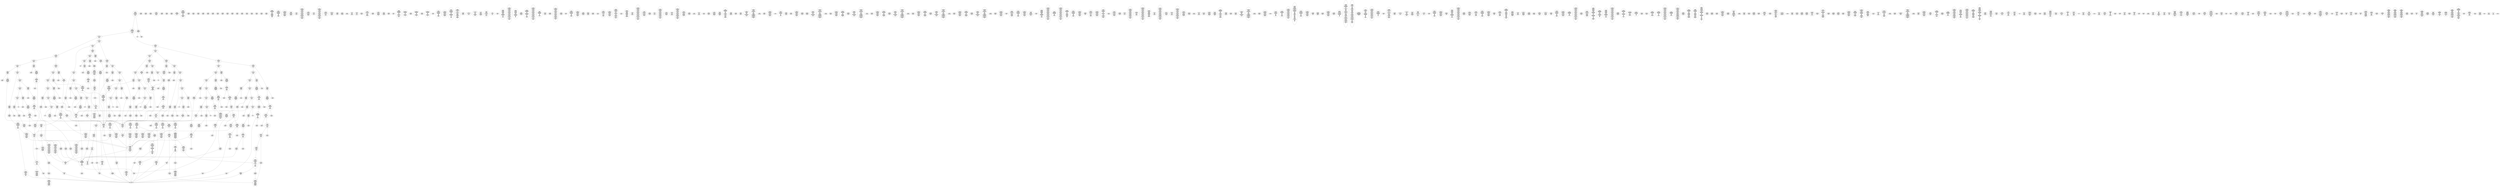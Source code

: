 /* Generated by GvGen v.1.0 (https://www.github.com/stricaud/gvgen) */

digraph G {
compound=true;
   node1 [label="[anywhere]"];
   node2 [label="# 0x0
PUSHX Data
PUSHX Data
MSTORE
PUSHX LogicData
CALLDATASIZE
LT
PUSHX Data
JUMPI
"];
   node3 [label="# 0xd
PUSHX Data
CALLDATALOAD
PUSHX BitData
SHR
PUSHX LogicData
GT
PUSHX Data
JUMPI
"];
   node4 [label="# 0x1e
PUSHX LogicData
GT
PUSHX Data
JUMPI
"];
   node5 [label="# 0x29
PUSHX LogicData
GT
PUSHX Data
JUMPI
"];
   node6 [label="# 0x34
PUSHX LogicData
GT
PUSHX Data
JUMPI
"];
   node7 [label="# 0x3f
PUSHX LogicData
EQ
PUSHX Data
JUMPI
"];
   node8 [label="# 0x4a
PUSHX LogicData
EQ
PUSHX Data
JUMPI
"];
   node9 [label="# 0x55
PUSHX LogicData
EQ
PUSHX Data
JUMPI
"];
   node10 [label="# 0x60
PUSHX LogicData
EQ
PUSHX Data
JUMPI
"];
   node11 [label="# 0x6b
STOP
"];
   node12 [label="# 0x6c
JUMPDEST
PUSHX LogicData
EQ
PUSHX Data
JUMPI
"];
   node13 [label="# 0x78
PUSHX LogicData
EQ
PUSHX Data
JUMPI
"];
   node14 [label="# 0x83
PUSHX LogicData
EQ
PUSHX Data
JUMPI
"];
   node15 [label="# 0x8e
STOP
"];
   node16 [label="# 0x8f
JUMPDEST
PUSHX LogicData
EQ
PUSHX Data
JUMPI
"];
   node17 [label="# 0x9b
PUSHX LogicData
EQ
PUSHX Data
JUMPI
"];
   node18 [label="# 0xa6
PUSHX LogicData
EQ
PUSHX Data
JUMPI
"];
   node19 [label="# 0xb1
PUSHX LogicData
EQ
PUSHX Data
JUMPI
"];
   node20 [label="# 0xbc
PUSHX LogicData
EQ
PUSHX Data
JUMPI
"];
   node21 [label="# 0xc7
PUSHX LogicData
EQ
PUSHX Data
JUMPI
"];
   node22 [label="# 0xd2
STOP
"];
   node23 [label="# 0xd3
JUMPDEST
PUSHX LogicData
GT
PUSHX Data
JUMPI
"];
   node24 [label="# 0xdf
PUSHX LogicData
EQ
PUSHX Data
JUMPI
"];
   node25 [label="# 0xea
PUSHX LogicData
EQ
PUSHX Data
JUMPI
"];
   node26 [label="# 0xf5
PUSHX LogicData
EQ
PUSHX Data
JUMPI
"];
   node27 [label="# 0x100
PUSHX LogicData
EQ
PUSHX Data
JUMPI
"];
   node28 [label="# 0x10b
PUSHX LogicData
EQ
PUSHX Data
JUMPI
"];
   node29 [label="# 0x116
PUSHX LogicData
EQ
PUSHX Data
JUMPI
"];
   node30 [label="# 0x121
STOP
"];
   node31 [label="# 0x122
JUMPDEST
PUSHX LogicData
EQ
PUSHX Data
JUMPI
"];
   node32 [label="# 0x12e
PUSHX LogicData
EQ
PUSHX Data
JUMPI
"];
   node33 [label="# 0x139
PUSHX LogicData
EQ
PUSHX Data
JUMPI
"];
   node34 [label="# 0x144
PUSHX LogicData
EQ
PUSHX Data
JUMPI
"];
   node35 [label="# 0x14f
PUSHX LogicData
EQ
PUSHX Data
JUMPI
"];
   node36 [label="# 0x15a
PUSHX LogicData
EQ
PUSHX Data
JUMPI
"];
   node37 [label="# 0x165
STOP
"];
   node38 [label="# 0x166
JUMPDEST
PUSHX LogicData
GT
PUSHX Data
JUMPI
"];
   node39 [label="# 0x172
PUSHX LogicData
GT
PUSHX Data
JUMPI
"];
   node40 [label="# 0x17d
PUSHX LogicData
GT
PUSHX Data
JUMPI
"];
   node41 [label="# 0x188
PUSHX LogicData
EQ
PUSHX Data
JUMPI
"];
   node42 [label="# 0x193
PUSHX LogicData
EQ
PUSHX Data
JUMPI
"];
   node43 [label="# 0x19e
PUSHX LogicData
EQ
PUSHX Data
JUMPI
"];
   node44 [label="# 0x1a9
PUSHX LogicData
EQ
PUSHX Data
JUMPI
"];
   node45 [label="# 0x1b4
STOP
"];
   node46 [label="# 0x1b5
JUMPDEST
PUSHX LogicData
EQ
PUSHX Data
JUMPI
"];
   node47 [label="# 0x1c1
PUSHX LogicData
EQ
PUSHX Data
JUMPI
"];
   node48 [label="# 0x1cc
PUSHX LogicData
EQ
PUSHX Data
JUMPI
"];
   node49 [label="# 0x1d7
STOP
"];
   node50 [label="# 0x1d8
JUMPDEST
PUSHX LogicData
EQ
PUSHX Data
JUMPI
"];
   node51 [label="# 0x1e4
PUSHX LogicData
EQ
PUSHX Data
JUMPI
"];
   node52 [label="# 0x1ef
PUSHX LogicData
EQ
PUSHX Data
JUMPI
"];
   node53 [label="# 0x1fa
PUSHX LogicData
EQ
PUSHX Data
JUMPI
"];
   node54 [label="# 0x205
PUSHX LogicData
EQ
PUSHX Data
JUMPI
"];
   node55 [label="# 0x210
PUSHX LogicData
EQ
PUSHX Data
JUMPI
"];
   node56 [label="# 0x21b
STOP
"];
   node57 [label="# 0x21c
JUMPDEST
PUSHX LogicData
GT
PUSHX Data
JUMPI
"];
   node58 [label="# 0x228
PUSHX LogicData
EQ
PUSHX Data
JUMPI
"];
   node59 [label="# 0x233
PUSHX LogicData
EQ
PUSHX Data
JUMPI
"];
   node60 [label="# 0x23e
PUSHX LogicData
EQ
PUSHX Data
JUMPI
"];
   node61 [label="# 0x249
PUSHX LogicData
EQ
PUSHX Data
JUMPI
"];
   node62 [label="# 0x254
PUSHX LogicData
EQ
PUSHX Data
JUMPI
"];
   node63 [label="# 0x25f
PUSHX LogicData
EQ
PUSHX Data
JUMPI
"];
   node64 [label="# 0x26a
STOP
"];
   node65 [label="# 0x26b
JUMPDEST
PUSHX LogicData
EQ
PUSHX Data
JUMPI
"];
   node66 [label="# 0x276
PUSHX LogicData
EQ
PUSHX Data
JUMPI
"];
   node67 [label="# 0x281
PUSHX LogicData
EQ
PUSHX Data
JUMPI
"];
   node68 [label="# 0x28c
PUSHX LogicData
EQ
PUSHX Data
JUMPI
"];
   node69 [label="# 0x297
PUSHX LogicData
EQ
PUSHX Data
JUMPI
"];
   node70 [label="# 0x2a2
PUSHX LogicData
EQ
PUSHX Data
JUMPI
"];
   node71 [label="# 0x2ad
STOP
"];
   node72 [label="# 0x2ae
JUMPDEST
CALLDATASIZE
PUSHX Data
JUMPI
"];
   node73 [label="# 0x2b4
STOP
"];
   node74 [label="# 0x2b5
JUMPDEST
STOP
"];
   node75 [label="# 0x2b7
JUMPDEST
CALLVALUE
ISZERO
PUSHX Data
JUMPI
"];
   node76 [label="# 0x2bf
PUSHX Data
REVERT
"];
   node77 [label="# 0x2c3
JUMPDEST
PUSHX Data
PUSHX Data
CALLDATASIZE
PUSHX Data
PUSHX Data
JUMP
"];
   node78 [label="# 0x2d2
JUMPDEST
PUSHX Data
JUMP
"];
   node79 [label="# 0x2d7
JUMPDEST
CALLVALUE
ISZERO
PUSHX Data
JUMPI
"];
   node80 [label="# 0x2df
PUSHX Data
REVERT
"];
   node81 [label="# 0x2e3
JUMPDEST
PUSHX Data
PUSHX Data
CALLDATASIZE
PUSHX Data
PUSHX Data
JUMP
"];
   node82 [label="# 0x2f2
JUMPDEST
PUSHX Data
JUMP
"];
   node83 [label="# 0x2f7
JUMPDEST
PUSHX MemData
MLOAD
ISZERO
ISZERO
MSTORE
PUSHX ArithData
ADD
"];
   node84 [label="# 0x303
JUMPDEST
PUSHX MemData
MLOAD
SUB
RETURN
"];
   node85 [label="# 0x30c
JUMPDEST
CALLVALUE
ISZERO
PUSHX Data
JUMPI
"];
   node86 [label="# 0x314
PUSHX Data
REVERT
"];
   node87 [label="# 0x318
JUMPDEST
PUSHX Data
PUSHX Data
CALLDATASIZE
PUSHX Data
PUSHX Data
JUMP
"];
   node88 [label="# 0x327
JUMPDEST
PUSHX Data
JUMP
"];
   node89 [label="# 0x32c
JUMPDEST
CALLVALUE
ISZERO
PUSHX Data
JUMPI
"];
   node90 [label="# 0x334
PUSHX Data
REVERT
"];
   node91 [label="# 0x338
JUMPDEST
PUSHX Data
PUSHX Data
JUMP
"];
   node92 [label="# 0x341
JUMPDEST
PUSHX MemData
MLOAD
PUSHX Data
PUSHX Data
JUMP
"];
   node93 [label="# 0x34e
JUMPDEST
CALLVALUE
ISZERO
PUSHX Data
JUMPI
"];
   node94 [label="# 0x356
PUSHX Data
REVERT
"];
   node95 [label="# 0x35a
JUMPDEST
PUSHX Data
PUSHX Data
CALLDATASIZE
PUSHX Data
PUSHX Data
JUMP
"];
   node96 [label="# 0x369
JUMPDEST
PUSHX Data
JUMP
"];
   node97 [label="# 0x36e
JUMPDEST
PUSHX MemData
MLOAD
PUSHX ArithData
PUSHX BitData
PUSHX BitData
SHL
SUB
AND
MSTORE
PUSHX ArithData
ADD
PUSHX Data
JUMP
"];
   node98 [label="# 0x386
JUMPDEST
CALLVALUE
ISZERO
PUSHX Data
JUMPI
"];
   node99 [label="# 0x38e
PUSHX Data
REVERT
"];
   node100 [label="# 0x392
JUMPDEST
PUSHX Data
PUSHX Data
CALLDATASIZE
PUSHX Data
PUSHX Data
JUMP
"];
   node101 [label="# 0x3a1
JUMPDEST
PUSHX Data
JUMP
"];
   node102 [label="# 0x3a6
JUMPDEST
CALLVALUE
ISZERO
PUSHX Data
JUMPI
"];
   node103 [label="# 0x3ae
PUSHX Data
REVERT
"];
   node104 [label="# 0x3b2
JUMPDEST
PUSHX Data
PUSHX Data
CALLDATASIZE
PUSHX Data
PUSHX Data
JUMP
"];
   node105 [label="# 0x3c1
JUMPDEST
PUSHX Data
JUMP
"];
   node106 [label="# 0x3c6
JUMPDEST
CALLVALUE
ISZERO
PUSHX Data
JUMPI
"];
   node107 [label="# 0x3ce
PUSHX Data
REVERT
"];
   node108 [label="# 0x3d2
JUMPDEST
PUSHX Data
PUSHX Data
CALLDATASIZE
PUSHX Data
PUSHX Data
JUMP
"];
   node109 [label="# 0x3e1
JUMPDEST
PUSHX BitData
PUSHX BitData
SHL
JUMP
"];
   node110 [label="# 0x3f2
JUMPDEST
PUSHX MemData
MLOAD
PUSHX ArithData
PUSHX BitData
PUSHX BitData
SHL
SUB
NOT
AND
MSTORE
PUSHX ArithData
ADD
PUSHX Data
JUMP
"];
   node111 [label="# 0x40b
JUMPDEST
CALLVALUE
ISZERO
PUSHX Data
JUMPI
"];
   node112 [label="# 0x413
PUSHX Data
REVERT
"];
   node113 [label="# 0x417
JUMPDEST
PUSHX Data
PUSHX StorData
SLOAD
JUMP
"];
   node114 [label="# 0x421
JUMPDEST
PUSHX MemData
MLOAD
MSTORE
PUSHX ArithData
ADD
PUSHX Data
JUMP
"];
   node115 [label="# 0x42f
JUMPDEST
PUSHX Data
PUSHX Data
CALLDATASIZE
PUSHX Data
PUSHX Data
JUMP
"];
   node116 [label="# 0x43d
JUMPDEST
PUSHX Data
JUMP
"];
   node117 [label="# 0x442
JUMPDEST
CALLVALUE
ISZERO
PUSHX Data
JUMPI
"];
   node118 [label="# 0x44a
PUSHX Data
REVERT
"];
   node119 [label="# 0x44e
JUMPDEST
PUSHX StorData
SLOAD
PUSHX Data
JUMP
"];
   node120 [label="# 0x457
JUMPDEST
CALLVALUE
ISZERO
PUSHX Data
JUMPI
"];
   node121 [label="# 0x45f
PUSHX Data
REVERT
"];
   node122 [label="# 0x463
JUMPDEST
PUSHX Data
PUSHX Data
CALLDATASIZE
PUSHX Data
PUSHX Data
JUMP
"];
   node123 [label="# 0x472
JUMPDEST
PUSHX Data
JUMP
"];
   node124 [label="# 0x477
JUMPDEST
CALLVALUE
ISZERO
PUSHX Data
JUMPI
"];
   node125 [label="# 0x47f
PUSHX Data
REVERT
"];
   node126 [label="# 0x483
JUMPDEST
PUSHX StorData
SLOAD
PUSHX Data
PUSHX BitData
AND
JUMP
"];
   node127 [label="# 0x491
JUMPDEST
CALLVALUE
ISZERO
PUSHX Data
JUMPI
"];
   node128 [label="# 0x499
PUSHX Data
REVERT
"];
   node129 [label="# 0x49d
JUMPDEST
PUSHX Data
PUSHX Data
JUMP
"];
   node130 [label="# 0x4a6
JUMPDEST
CALLVALUE
ISZERO
PUSHX Data
JUMPI
"];
   node131 [label="# 0x4ae
PUSHX Data
REVERT
"];
   node132 [label="# 0x4b2
JUMPDEST
PUSHX Data
PUSHX Data
JUMP
"];
   node133 [label="# 0x4bb
JUMPDEST
CALLVALUE
ISZERO
PUSHX Data
JUMPI
"];
   node134 [label="# 0x4c3
PUSHX Data
REVERT
"];
   node135 [label="# 0x4c7
JUMPDEST
PUSHX Data
PUSHX Data
JUMP
"];
   node136 [label="# 0x4d0
JUMPDEST
CALLVALUE
ISZERO
PUSHX Data
JUMPI
"];
   node137 [label="# 0x4d8
PUSHX Data
REVERT
"];
   node138 [label="# 0x4dc
JUMPDEST
PUSHX Data
PUSHX Data
CALLDATASIZE
PUSHX Data
PUSHX Data
JUMP
"];
   node139 [label="# 0x4eb
JUMPDEST
PUSHX Data
JUMP
"];
   node140 [label="# 0x4f0
JUMPDEST
CALLVALUE
ISZERO
PUSHX Data
JUMPI
"];
   node141 [label="# 0x4f8
PUSHX Data
REVERT
"];
   node142 [label="# 0x4fc
JUMPDEST
PUSHX Data
PUSHX StorData
SLOAD
JUMP
"];
   node143 [label="# 0x506
JUMPDEST
CALLVALUE
ISZERO
PUSHX Data
JUMPI
"];
   node144 [label="# 0x50e
PUSHX Data
REVERT
"];
   node145 [label="# 0x512
JUMPDEST
PUSHX Data
PUSHX StorData
SLOAD
JUMP
"];
   node146 [label="# 0x51c
JUMPDEST
CALLVALUE
ISZERO
PUSHX Data
JUMPI
"];
   node147 [label="# 0x524
PUSHX Data
REVERT
"];
   node148 [label="# 0x528
JUMPDEST
PUSHX StorData
SLOAD
PUSHX Data
PUSHX Data
DIV
PUSHX BitData
AND
JUMP
"];
   node149 [label="# 0x53b
JUMPDEST
CALLVALUE
ISZERO
PUSHX Data
JUMPI
"];
   node150 [label="# 0x543
PUSHX Data
REVERT
"];
   node151 [label="# 0x547
JUMPDEST
PUSHX Data
PUSHX Data
CALLDATASIZE
PUSHX Data
PUSHX Data
JUMP
"];
   node152 [label="# 0x556
JUMPDEST
PUSHX Data
JUMP
"];
   node153 [label="# 0x55b
JUMPDEST
CALLVALUE
ISZERO
PUSHX Data
JUMPI
"];
   node154 [label="# 0x563
PUSHX Data
REVERT
"];
   node155 [label="# 0x567
JUMPDEST
PUSHX StorData
SLOAD
PUSHX Data
PUSHX ArithData
PUSHX BitData
PUSHX BitData
SHL
SUB
AND
JUMP
"];
   node156 [label="# 0x57b
JUMPDEST
CALLVALUE
ISZERO
PUSHX Data
JUMPI
"];
   node157 [label="# 0x583
PUSHX Data
REVERT
"];
   node158 [label="# 0x587
JUMPDEST
PUSHX Data
PUSHX Data
CALLDATASIZE
PUSHX Data
PUSHX Data
JUMP
"];
   node159 [label="# 0x596
JUMPDEST
PUSHX Data
JUMP
"];
   node160 [label="# 0x59b
JUMPDEST
CALLVALUE
ISZERO
PUSHX Data
JUMPI
"];
   node161 [label="# 0x5a3
PUSHX Data
REVERT
"];
   node162 [label="# 0x5a7
JUMPDEST
PUSHX Data
PUSHX Data
CALLDATASIZE
PUSHX Data
PUSHX Data
JUMP
"];
   node163 [label="# 0x5b6
JUMPDEST
PUSHX Data
JUMP
"];
   node164 [label="# 0x5bb
JUMPDEST
CALLVALUE
ISZERO
PUSHX Data
JUMPI
"];
   node165 [label="# 0x5c3
PUSHX Data
REVERT
"];
   node166 [label="# 0x5c7
JUMPDEST
PUSHX Data
PUSHX Data
JUMP
"];
   node167 [label="# 0x5d0
JUMPDEST
CALLVALUE
ISZERO
PUSHX Data
JUMPI
"];
   node168 [label="# 0x5d8
PUSHX Data
REVERT
"];
   node169 [label="# 0x5dc
JUMPDEST
PUSHX Data
PUSHX StorData
SLOAD
JUMP
"];
   node170 [label="# 0x5e6
JUMPDEST
CALLVALUE
ISZERO
PUSHX Data
JUMPI
"];
   node171 [label="# 0x5ee
PUSHX Data
REVERT
"];
   node172 [label="# 0x5f2
JUMPDEST
PUSHX StorData
SLOAD
PUSHX ArithData
PUSHX BitData
PUSHX BitData
SHL
SUB
AND
PUSHX Data
JUMP
"];
   node173 [label="# 0x604
JUMPDEST
CALLVALUE
ISZERO
PUSHX Data
JUMPI
"];
   node174 [label="# 0x60c
PUSHX Data
REVERT
"];
   node175 [label="# 0x610
JUMPDEST
PUSHX Data
PUSHX Data
CALLDATASIZE
PUSHX Data
PUSHX Data
JUMP
"];
   node176 [label="# 0x61f
JUMPDEST
PUSHX Data
JUMP
"];
   node177 [label="# 0x624
JUMPDEST
CALLVALUE
ISZERO
PUSHX Data
JUMPI
"];
   node178 [label="# 0x62c
PUSHX Data
REVERT
"];
   node179 [label="# 0x630
JUMPDEST
PUSHX Data
PUSHX Data
JUMP
"];
   node180 [label="# 0x639
JUMPDEST
CALLVALUE
ISZERO
PUSHX Data
JUMPI
"];
   node181 [label="# 0x641
PUSHX Data
REVERT
"];
   node182 [label="# 0x645
JUMPDEST
PUSHX Data
PUSHX StorData
SLOAD
JUMP
"];
   node183 [label="# 0x64f
JUMPDEST
PUSHX Data
PUSHX Data
CALLDATASIZE
PUSHX Data
PUSHX Data
JUMP
"];
   node184 [label="# 0x65d
JUMPDEST
PUSHX Data
JUMP
"];
   node185 [label="# 0x662
JUMPDEST
CALLVALUE
ISZERO
PUSHX Data
JUMPI
"];
   node186 [label="# 0x66a
PUSHX Data
REVERT
"];
   node187 [label="# 0x66e
JUMPDEST
PUSHX Data
PUSHX Data
CALLDATASIZE
PUSHX Data
PUSHX Data
JUMP
"];
   node188 [label="# 0x67d
JUMPDEST
PUSHX Data
JUMP
"];
   node189 [label="# 0x682
JUMPDEST
CALLVALUE
ISZERO
PUSHX Data
JUMPI
"];
   node190 [label="# 0x68a
PUSHX Data
REVERT
"];
   node191 [label="# 0x68e
JUMPDEST
PUSHX Data
PUSHX Data
CALLDATASIZE
PUSHX Data
PUSHX Data
JUMP
"];
   node192 [label="# 0x69d
JUMPDEST
PUSHX Data
JUMP
"];
   node193 [label="# 0x6a2
JUMPDEST
CALLVALUE
ISZERO
PUSHX Data
JUMPI
"];
   node194 [label="# 0x6aa
PUSHX Data
REVERT
"];
   node195 [label="# 0x6ae
JUMPDEST
PUSHX Data
PUSHX Data
JUMP
"];
   node196 [label="# 0x6b7
JUMPDEST
CALLVALUE
ISZERO
PUSHX Data
JUMPI
"];
   node197 [label="# 0x6bf
PUSHX Data
REVERT
"];
   node198 [label="# 0x6c3
JUMPDEST
PUSHX Data
PUSHX Data
CALLDATASIZE
PUSHX Data
PUSHX Data
JUMP
"];
   node199 [label="# 0x6d2
JUMPDEST
PUSHX Data
JUMP
"];
   node200 [label="# 0x6d7
JUMPDEST
CALLVALUE
ISZERO
PUSHX Data
JUMPI
"];
   node201 [label="# 0x6df
PUSHX Data
REVERT
"];
   node202 [label="# 0x6e3
JUMPDEST
PUSHX Data
PUSHX Data
CALLDATASIZE
PUSHX Data
PUSHX Data
JUMP
"];
   node203 [label="# 0x6f2
JUMPDEST
PUSHX Data
JUMP
"];
   node204 [label="# 0x6f7
JUMPDEST
CALLVALUE
ISZERO
PUSHX Data
JUMPI
"];
   node205 [label="# 0x6ff
PUSHX Data
REVERT
"];
   node206 [label="# 0x703
JUMPDEST
PUSHX Data
PUSHX Data
JUMP
"];
   node207 [label="# 0x70c
JUMPDEST
CALLVALUE
ISZERO
PUSHX Data
JUMPI
"];
   node208 [label="# 0x714
PUSHX Data
REVERT
"];
   node209 [label="# 0x718
JUMPDEST
PUSHX Data
PUSHX Data
CALLDATASIZE
PUSHX Data
PUSHX Data
JUMP
"];
   node210 [label="# 0x727
JUMPDEST
PUSHX Data
JUMP
"];
   node211 [label="# 0x72c
JUMPDEST
CALLVALUE
ISZERO
PUSHX Data
JUMPI
"];
   node212 [label="# 0x734
PUSHX Data
REVERT
"];
   node213 [label="# 0x738
JUMPDEST
PUSHX Data
PUSHX Data
CALLDATASIZE
PUSHX Data
PUSHX Data
JUMP
"];
   node214 [label="# 0x747
JUMPDEST
PUSHX Data
JUMP
"];
   node215 [label="# 0x74c
JUMPDEST
CALLVALUE
ISZERO
PUSHX Data
JUMPI
"];
   node216 [label="# 0x754
PUSHX Data
REVERT
"];
   node217 [label="# 0x758
JUMPDEST
PUSHX Data
PUSHX Data
JUMP
"];
   node218 [label="# 0x761
JUMPDEST
CALLVALUE
ISZERO
PUSHX Data
JUMPI
"];
   node219 [label="# 0x769
PUSHX Data
REVERT
"];
   node220 [label="# 0x76d
JUMPDEST
PUSHX Data
PUSHX StorData
SLOAD
JUMP
"];
   node221 [label="# 0x777
JUMPDEST
CALLVALUE
ISZERO
PUSHX Data
JUMPI
"];
   node222 [label="# 0x77f
PUSHX Data
REVERT
"];
   node223 [label="# 0x783
JUMPDEST
PUSHX Data
PUSHX Data
JUMP
"];
   node224 [label="# 0x78c
JUMPDEST
CALLVALUE
ISZERO
PUSHX Data
JUMPI
"];
   node225 [label="# 0x794
PUSHX Data
REVERT
"];
   node226 [label="# 0x798
JUMPDEST
PUSHX Data
PUSHX Data
CALLDATASIZE
PUSHX Data
PUSHX Data
JUMP
"];
   node227 [label="# 0x7a7
JUMPDEST
PUSHX Data
JUMP
"];
   node228 [label="# 0x7ac
JUMPDEST
CALLVALUE
ISZERO
PUSHX Data
JUMPI
"];
   node229 [label="# 0x7b4
PUSHX Data
REVERT
"];
   node230 [label="# 0x7b8
JUMPDEST
PUSHX Data
PUSHX StorData
SLOAD
JUMP
"];
   node231 [label="# 0x7c2
JUMPDEST
CALLVALUE
ISZERO
PUSHX Data
JUMPI
"];
   node232 [label="# 0x7ca
PUSHX Data
REVERT
"];
   node233 [label="# 0x7ce
JUMPDEST
PUSHX Data
PUSHX Data
JUMP
"];
   node234 [label="# 0x7d7
JUMPDEST
CALLVALUE
ISZERO
PUSHX Data
JUMPI
"];
   node235 [label="# 0x7df
PUSHX Data
REVERT
"];
   node236 [label="# 0x7e3
JUMPDEST
PUSHX Data
PUSHX Data
CALLDATASIZE
PUSHX Data
PUSHX Data
JUMP
"];
   node237 [label="# 0x7f2
JUMPDEST
PUSHX Data
JUMP
"];
   node238 [label="# 0x7f7
JUMPDEST
CALLVALUE
ISZERO
PUSHX Data
JUMPI
"];
   node239 [label="# 0x7ff
PUSHX Data
REVERT
"];
   node240 [label="# 0x803
JUMPDEST
PUSHX Data
PUSHX Data
JUMP
"];
   node241 [label="# 0x80c
JUMPDEST
CALLVALUE
ISZERO
PUSHX Data
JUMPI
"];
   node242 [label="# 0x814
PUSHX Data
REVERT
"];
   node243 [label="# 0x818
JUMPDEST
PUSHX Data
PUSHX Data
CALLDATASIZE
PUSHX Data
PUSHX Data
JUMP
"];
   node244 [label="# 0x827
JUMPDEST
PUSHX Data
JUMP
"];
   node245 [label="# 0x82c
JUMPDEST
CALLVALUE
ISZERO
PUSHX Data
JUMPI
"];
   node246 [label="# 0x834
PUSHX Data
REVERT
"];
   node247 [label="# 0x838
JUMPDEST
PUSHX Data
PUSHX Data
CALLDATASIZE
PUSHX Data
PUSHX Data
JUMP
"];
   node248 [label="# 0x847
JUMPDEST
PUSHX ArithData
PUSHX BitData
PUSHX BitData
SHL
SUB
AND
PUSHX Data
MSTORE
PUSHX Data
PUSHX Data
MSTORE
PUSHX Data
SHA3
SLOAD
JUMP
"];
   node249 [label="# 0x862
JUMPDEST
CALLVALUE
ISZERO
PUSHX Data
JUMPI
"];
   node250 [label="# 0x86a
PUSHX Data
REVERT
"];
   node251 [label="# 0x86e
JUMPDEST
PUSHX Data
PUSHX StorData
SLOAD
JUMP
"];
   node252 [label="# 0x878
JUMPDEST
PUSHX StorData
SLOAD
PUSHX ArithData
PUSHX BitData
PUSHX BitData
SHL
SUB
AND
CALLER
EQ
PUSHX Data
JUMPI
"];
   node253 [label="# 0x88b
PUSHX MemData
MLOAD
PUSHX BitData
PUSHX BitData
SHL
MSTORE
PUSHX ArithData
ADD
PUSHX Data
PUSHX Data
JUMP
"];
   node254 [label="# 0x8a2
JUMPDEST
PUSHX MemData
MLOAD
SUB
REVERT
"];
   node255 [label="# 0x8ab
JUMPDEST
MLOAD
PUSHX StorData
SLOAD
PUSHX Data
PUSHX Data
JUMP
"];
   node256 [label="# 0x8ba
JUMPDEST
GT
PUSHX Data
JUMPI
"];
   node257 [label="# 0x8c0
PUSHX MemData
MLOAD
PUSHX BitData
PUSHX BitData
SHL
MSTORE
PUSHX Data
PUSHX ArithData
ADD
MSTORE
PUSHX Data
PUSHX ArithData
ADD
MSTORE
PUSHX BitData
PUSHX BitData
SHL
PUSHX ArithData
ADD
MSTORE
PUSHX ArithData
ADD
PUSHX Data
JUMP
"];
   node258 [label="# 0x8fd
JUMPDEST
PUSHX StorData
SLOAD
PUSHX StorData
SLOAD
PUSHX Data
PUSHX Data
JUMP
"];
   node259 [label="# 0x90e
JUMPDEST
LT
PUSHX Data
JUMPI
"];
   node260 [label="# 0x914
PUSHX MemData
MLOAD
PUSHX BitData
PUSHX BitData
SHL
MSTORE
PUSHX Data
PUSHX ArithData
ADD
MSTORE
PUSHX Data
PUSHX ArithData
ADD
MSTORE
PUSHX BitData
PUSHX BitData
SHL
PUSHX ArithData
ADD
MSTORE
PUSHX ArithData
ADD
PUSHX Data
JUMP
"];
   node261 [label="# 0x94f
JUMPDEST
PUSHX StorData
SLOAD
PUSHX StorData
SLOAD
GT
PUSHX Data
JUMPI
"];
   node262 [label="# 0x95c
PUSHX StorData
PUSHX Data
SLOAD
PUSHX Data
PUSHX Data
JUMP
"];
   node263 [label="# 0x96d
JUMPDEST
SSTORE
PUSHX Data
JUMP
"];
   node264 [label="# 0x978
JUMPDEST
PUSHX Data
PUSHX Data
SSTORE
"];
   node265 [label="# 0x97e
JUMPDEST
PUSHX Data
"];
   node266 [label="# 0x981
JUMPDEST
LT
ISZERO
PUSHX Data
JUMPI
"];
   node267 [label="# 0x98a
PUSHX Data
MLOAD
LT
PUSHX Data
JUMPI
"];
   node268 [label="# 0x997
PUSHX Data
PUSHX Data
JUMP
"];
   node269 [label="# 0x99e
JUMPDEST
PUSHX ArithData
MUL
PUSHX ArithData
ADD
ADD
MLOAD
PUSHX Data
PUSHX Data
JUMP
"];
   node270 [label="# 0x9b2
JUMPDEST
PUSHX Data
JUMP
"];
   node271 [label="# 0x9b7
JUMPDEST
PUSHX StorData
SLOAD
PUSHX Data
PUSHX Data
PUSHX Data
JUMP
"];
   node272 [label="# 0x9c7
JUMPDEST
SSTORE
PUSHX Data
PUSHX Data
JUMP
"];
   node273 [label="# 0x9d7
JUMPDEST
PUSHX Data
JUMP
"];
   node274 [label="# 0x9df
JUMPDEST
JUMP
"];
   node275 [label="# 0x9e5
JUMPDEST
PUSHX Data
PUSHX ArithData
PUSHX BitData
PUSHX BitData
SHL
SUB
NOT
AND
PUSHX BitData
PUSHX BitData
SHL
EQ
PUSHX Data
JUMPI
"];
   node276 [label="# 0xa01
PUSHX ArithData
PUSHX BitData
PUSHX BitData
SHL
SUB
NOT
AND
PUSHX BitData
PUSHX BitData
SHL
EQ
"];
   node277 [label="# 0xa16
JUMPDEST
PUSHX Data
JUMPI
"];
   node278 [label="# 0xa1c
PUSHX ArithData
PUSHX BitData
PUSHX BitData
SHL
SUB
NOT
AND
PUSHX BitData
PUSHX BitData
SHL
EQ
"];
   node279 [label="# 0xa31
JUMPDEST
PUSHX Data
JUMPI
"];
   node280 [label="# 0xa37
PUSHX ArithData
PUSHX BitData
PUSHX BitData
SHL
SUB
NOT
AND
PUSHX BitData
PUSHX BitData
SHL
EQ
"];
   node281 [label="# 0xa4c
JUMPDEST
JUMP
"];
   node282 [label="# 0xa52
JUMPDEST
PUSHX StorData
SLOAD
PUSHX ArithData
PUSHX BitData
PUSHX BitData
SHL
SUB
AND
CALLER
EQ
PUSHX Data
JUMPI
"];
   node283 [label="# 0xa65
PUSHX MemData
MLOAD
PUSHX BitData
PUSHX BitData
SHL
MSTORE
PUSHX ArithData
ADD
PUSHX Data
PUSHX Data
JUMP
"];
   node284 [label="# 0xa7c
JUMPDEST
PUSHX StorData
SLOAD
PUSHX ArithData
PUSHX BitData
PUSHX BitData
SHL
SUB
NOT
AND
PUSHX ArithData
PUSHX BitData
PUSHX BitData
SHL
SUB
AND
OR
SSTORE
JUMP
"];
   node285 [label="# 0xa9e
JUMPDEST
PUSHX Data
PUSHX StorData
SLOAD
PUSHX Data
PUSHX Data
JUMP
"];
   node286 [label="# 0xaad
JUMPDEST
PUSHX ArithData
ADD
PUSHX ArithData
DIV
MUL
PUSHX ArithData
ADD
PUSHX MemData
MLOAD
ADD
PUSHX Data
MSTORE
MSTORE
PUSHX ArithData
ADD
SLOAD
PUSHX Data
PUSHX Data
JUMP
"];
   node287 [label="# 0xad9
JUMPDEST
ISZERO
PUSHX Data
JUMPI
"];
   node288 [label="# 0xae0
PUSHX LogicData
LT
PUSHX Data
JUMPI
"];
   node289 [label="# 0xae8
PUSHX ArithData
SLOAD
DIV
MUL
MSTORE
PUSHX ArithData
ADD
PUSHX Data
JUMP
"];
   node290 [label="# 0xafb
JUMPDEST
ADD
PUSHX Data
MSTORE
PUSHX Data
PUSHX Data
SHA3
"];
   node291 [label="# 0xb09
JUMPDEST
SLOAD
MSTORE
PUSHX ArithData
ADD
PUSHX ArithData
ADD
GT
PUSHX Data
JUMPI
"];
   node292 [label="# 0xb1d
SUB
PUSHX BitData
AND
ADD
"];
   node293 [label="# 0xb26
JUMPDEST
JUMP
"];
   node294 [label="# 0xb30
JUMPDEST
PUSHX Data
MSTORE
PUSHX Data
PUSHX Data
MSTORE
PUSHX Data
SHA3
SLOAD
PUSHX ArithData
PUSHX BitData
PUSHX BitData
SHL
SUB
AND
PUSHX Data
JUMPI
"];
   node295 [label="# 0xb4d
PUSHX MemData
MLOAD
PUSHX BitData
PUSHX BitData
SHL
MSTORE
PUSHX Data
PUSHX ArithData
ADD
MSTORE
PUSHX Data
PUSHX ArithData
ADD
MSTORE
PUSHX Data
PUSHX ArithData
ADD
MSTORE
PUSHX BitData
PUSHX BitData
SHL
PUSHX ArithData
ADD
MSTORE
PUSHX ArithData
ADD
PUSHX Data
JUMP
"];
   node296 [label="# 0xba9
JUMPDEST
PUSHX Data
MSTORE
PUSHX Data
PUSHX Data
MSTORE
PUSHX Data
SHA3
SLOAD
PUSHX ArithData
PUSHX BitData
PUSHX BitData
SHL
SUB
AND
JUMP
"];
   node297 [label="# 0xbc5
JUMPDEST
PUSHX Data
PUSHX Data
PUSHX Data
JUMP
"];
   node298 [label="# 0xbd0
JUMPDEST
PUSHX ArithData
PUSHX BitData
PUSHX BitData
SHL
SUB
AND
PUSHX ArithData
PUSHX BitData
PUSHX BitData
SHL
SUB
AND
EQ
ISZERO
PUSHX Data
JUMPI
"];
   node299 [label="# 0xbed
PUSHX MemData
MLOAD
PUSHX BitData
PUSHX BitData
SHL
MSTORE
PUSHX Data
PUSHX ArithData
ADD
MSTORE
PUSHX Data
PUSHX ArithData
ADD
MSTORE
PUSHX Data
PUSHX ArithData
ADD
MSTORE
PUSHX BitData
PUSHX BitData
SHL
PUSHX ArithData
ADD
MSTORE
PUSHX ArithData
ADD
PUSHX Data
JUMP
"];
   node300 [label="# 0xc3e
JUMPDEST
CALLER
PUSHX ArithData
PUSHX BitData
PUSHX BitData
SHL
SUB
AND
EQ
PUSHX Data
JUMPI
"];
   node301 [label="# 0xc50
PUSHX Data
CALLER
PUSHX Data
JUMP
"];
   node302 [label="# 0xc5a
JUMPDEST
PUSHX Data
JUMPI
"];
   node303 [label="# 0xc5f
PUSHX MemData
MLOAD
PUSHX BitData
PUSHX BitData
SHL
MSTORE
PUSHX Data
PUSHX ArithData
ADD
MSTORE
PUSHX Data
PUSHX ArithData
ADD
MSTORE
PUSHX Data
PUSHX ArithData
ADD
MSTORE
PUSHX Data
PUSHX ArithData
ADD
MSTORE
PUSHX ArithData
ADD
PUSHX Data
JUMP
"];
   node304 [label="# 0xccc
JUMPDEST
PUSHX Data
PUSHX Data
JUMP
"];
   node305 [label="# 0xcd6
JUMPDEST
JUMP
"];
   node306 [label="# 0xcdb
JUMPDEST
PUSHX StorData
SLOAD
PUSHX ArithData
PUSHX BitData
PUSHX BitData
SHL
SUB
AND
CALLER
EQ
PUSHX Data
JUMPI
"];
   node307 [label="# 0xcee
PUSHX MemData
MLOAD
PUSHX BitData
PUSHX BitData
SHL
MSTORE
PUSHX ArithData
ADD
PUSHX Data
PUSHX Data
JUMP
"];
   node308 [label="# 0xd05
JUMPDEST
PUSHX Data
PUSHX Data
PUSHX Data
JUMP
"];
   node309 [label="# 0xd11
JUMPDEST
PUSHX Data
CALLER
PUSHX Data
JUMP
"];
   node310 [label="# 0xd20
JUMPDEST
PUSHX Data
JUMPI
"];
   node311 [label="# 0xd25
PUSHX Data
REVERT
"];
   node312 [label="# 0xd29
JUMPDEST
PUSHX StorData
SLOAD
PUSHX BitData
PUSHX BitData
SHL
DIV
PUSHX BitData
AND
ISZERO
PUSHX Data
JUMPI
"];
   node313 [label="# 0xd3c
PUSHX MemData
MLOAD
PUSHX BitData
PUSHX BitData
SHL
MSTORE
PUSHX ArithData
ADD
PUSHX Data
PUSHX Data
JUMP
"];
   node314 [label="# 0xd53
JUMPDEST
PUSHX StorData
SLOAD
PUSHX BitData
PUSHX BitData
SHL
NOT
AND
PUSHX BitData
PUSHX BitData
SHL
OR
SSTORE
PUSHX StorData
SLOAD
PUSHX Data
DIV
PUSHX BitData
AND
PUSHX Data
JUMPI
"];
   node315 [label="# 0xd76
PUSHX Data
REVERT
"];
   node316 [label="# 0xd7a
JUMPDEST
PUSHX StorData
SLOAD
CALLER
PUSHX Data
MSTORE
PUSHX Data
PUSHX Data
MSTORE
PUSHX Data
SHA3
SLOAD
PUSHX Data
PUSHX Data
JUMP
"];
   node317 [label="# 0xd98
JUMPDEST
GT
ISZERO
PUSHX Data
JUMPI
"];
   node318 [label="# 0xd9f
PUSHX MemData
MLOAD
PUSHX BitData
PUSHX BitData
SHL
MSTORE
PUSHX Data
PUSHX ArithData
ADD
MSTORE
PUSHX Data
PUSHX ArithData
ADD
MSTORE
PUSHX Data
PUSHX ArithData
ADD
MSTORE
PUSHX BitData
PUSHX BitData
SHL
PUSHX ArithData
ADD
MSTORE
PUSHX ArithData
ADD
PUSHX Data
JUMP
"];
   node319 [label="# 0xdff
JUMPDEST
PUSHX StorData
SLOAD
PUSHX StorData
SLOAD
PUSHX StorData
SLOAD
PUSHX Data
PUSHX Data
JUMP
"];
   node320 [label="# 0xe12
JUMPDEST
PUSHX Data
PUSHX Data
JUMP
"];
   node321 [label="# 0xe1c
JUMPDEST
LT
PUSHX Data
JUMPI
"];
   node322 [label="# 0xe22
PUSHX MemData
MLOAD
PUSHX BitData
PUSHX BitData
SHL
MSTORE
PUSHX Data
PUSHX ArithData
ADD
MSTORE
PUSHX Data
PUSHX ArithData
ADD
MSTORE
PUSHX Data
PUSHX ArithData
ADD
MSTORE
PUSHX ArithData
ADD
PUSHX Data
JUMP
"];
   node323 [label="# 0xe69
JUMPDEST
PUSHX StorData
SLOAD
PUSHX Data
PUSHX Data
JUMP
"];
   node324 [label="# 0xe76
JUMPDEST
CALLVALUE
LT
ISZERO
PUSHX Data
JUMPI
"];
   node325 [label="# 0xe7e
PUSHX MemData
MLOAD
PUSHX BitData
PUSHX BitData
SHL
MSTORE
PUSHX Data
PUSHX ArithData
ADD
MSTORE
PUSHX Data
PUSHX ArithData
ADD
MSTORE
PUSHX BitData
PUSHX BitData
SHL
PUSHX ArithData
ADD
MSTORE
PUSHX ArithData
ADD
PUSHX Data
JUMP
"];
   node326 [label="# 0xec0
JUMPDEST
PUSHX StorData
SLOAD
PUSHX StorData
SLOAD
CALLVALUE
PUSHX Data
PUSHX Data
PUSHX Data
JUMP
"];
   node327 [label="# 0xed5
JUMPDEST
PUSHX Data
PUSHX Data
JUMP
"];
   node328 [label="# 0xedf
JUMPDEST
PUSHX Data
"];
   node329 [label="# 0xee4
JUMPDEST
LT
ISZERO
PUSHX Data
JUMPI
"];
   node330 [label="# 0xeed
PUSHX Data
CALLER
"];
   node331 [label="# 0xef1
JUMPDEST
PUSHX Data
PUSHX Data
JUMP
"];
   node332 [label="# 0xefb
JUMPDEST
PUSHX StorData
SLOAD
PUSHX Data
PUSHX Data
PUSHX Data
JUMP
"];
   node333 [label="# 0xf0b
JUMPDEST
SSTORE
PUSHX Data
PUSHX Data
PUSHX Data
CALLER
JUMP
"];
   node334 [label="# 0xf1b
JUMPDEST
PUSHX ArithData
PUSHX BitData
PUSHX BitData
SHL
SUB
AND
MSTORE
PUSHX ArithData
ADD
MSTORE
PUSHX ArithData
ADD
PUSHX Data
SHA3
SLOAD
PUSHX Data
PUSHX Data
JUMP
"];
   node335 [label="# 0xf42
JUMPDEST
SSTORE
PUSHX Data
PUSHX Data
JUMP
"];
   node336 [label="# 0xf52
JUMPDEST
PUSHX Data
JUMP
"];
   node337 [label="# 0xf5a
JUMPDEST
ISZERO
PUSHX Data
JUMPI
"];
   node338 [label="# 0xf62
PUSHX MemData
MLOAD
PUSHX Data
CALLER
GAS
CALL
RETURNDATASIZE
PUSHX LogicData
EQ
PUSHX Data
JUMPI
"];
   node339 [label="# 0xf82
PUSHX MemData
MLOAD
PUSHX BitData
NOT
PUSHX ArithData
RETURNDATASIZE
ADD
AND
ADD
PUSHX Data
MSTORE
RETURNDATASIZE
MSTORE
RETURNDATASIZE
PUSHX Data
PUSHX ArithData
ADD
RETURNDATACOPY
PUSHX Data
JUMP
"];
   node340 [label="# 0xfa3
JUMPDEST
PUSHX Data
"];
   node341 [label="# 0xfa8
JUMPDEST
PUSHX Data
JUMPI
"];
   node342 [label="# 0xfb2
PUSHX MemData
MLOAD
PUSHX BitData
PUSHX BitData
SHL
MSTORE
PUSHX ArithData
ADD
PUSHX Data
PUSHX Data
JUMP
"];
   node343 [label="# 0xfc9
JUMPDEST
"];
   node344 [label="# 0xfcb
JUMPDEST
PUSHX StorData
SLOAD
PUSHX BitData
PUSHX BitData
SHL
NOT
AND
SSTORE
JUMP
"];
   node345 [label="# 0xfe4
JUMPDEST
PUSHX Data
CALLER
PUSHX Data
JUMP
"];
   node346 [label="# 0xfee
JUMPDEST
PUSHX Data
JUMPI
"];
   node347 [label="# 0xff3
PUSHX MemData
MLOAD
PUSHX BitData
PUSHX BitData
SHL
MSTORE
PUSHX ArithData
ADD
PUSHX Data
PUSHX Data
JUMP
"];
   node348 [label="# 0x100a
JUMPDEST
PUSHX Data
PUSHX Data
JUMP
"];
   node349 [label="# 0x1015
JUMPDEST
PUSHX StorData
SLOAD
PUSHX ArithData
PUSHX BitData
PUSHX BitData
SHL
SUB
AND
CALLER
EQ
PUSHX Data
JUMPI
"];
   node350 [label="# 0x1028
PUSHX MemData
MLOAD
PUSHX BitData
PUSHX BitData
SHL
MSTORE
PUSHX ArithData
ADD
PUSHX Data
PUSHX Data
JUMP
"];
   node351 [label="# 0x103f
JUMPDEST
PUSHX StorData
SLOAD
PUSHX BitData
NOT
AND
SSTORE
JUMP
"];
   node352 [label="# 0x104c
JUMPDEST
PUSHX StorData
SLOAD
PUSHX ArithData
PUSHX BitData
PUSHX BitData
SHL
SUB
AND
CALLER
EQ
PUSHX Data
JUMPI
"];
   node353 [label="# 0x105f
PUSHX MemData
MLOAD
PUSHX BitData
PUSHX BitData
SHL
MSTORE
PUSHX ArithData
ADD
PUSHX Data
PUSHX Data
JUMP
"];
   node354 [label="# 0x1076
JUMPDEST
PUSHX StorData
SLOAD
PUSHX BitData
NOT
AND
SSTORE
JUMP
"];
   node355 [label="# 0x1082
JUMPDEST
PUSHX StorData
SLOAD
PUSHX ArithData
PUSHX BitData
PUSHX BitData
SHL
SUB
AND
CALLER
EQ
PUSHX Data
JUMPI
"];
   node356 [label="# 0x1095
PUSHX MemData
MLOAD
PUSHX BitData
PUSHX BitData
SHL
MSTORE
PUSHX ArithData
ADD
PUSHX Data
PUSHX Data
JUMP
"];
   node357 [label="# 0x10ac
JUMPDEST
SELFBALANCE
PUSHX Data
PUSHX Data
PUSHX Data
PUSHX Data
PUSHX Data
PUSHX Data
PUSHX Data
PUSHX Data
PUSHX Data
PUSHX Data
JUMP
"];
   node358 [label="# 0x1126
JUMPDEST
PUSHX Data
PUSHX Data
JUMP
"];
   node359 [label="# 0x1130
JUMPDEST
PUSHX MemData
MLOAD
PUSHX Data
GAS
CALL
RETURNDATASIZE
PUSHX LogicData
EQ
PUSHX Data
JUMPI
"];
   node360 [label="# 0x114b
PUSHX MemData
MLOAD
PUSHX BitData
NOT
PUSHX ArithData
RETURNDATASIZE
ADD
AND
ADD
PUSHX Data
MSTORE
RETURNDATASIZE
MSTORE
RETURNDATASIZE
PUSHX Data
PUSHX ArithData
ADD
RETURNDATACOPY
PUSHX Data
JUMP
"];
   node361 [label="# 0x116c
JUMPDEST
PUSHX Data
"];
   node362 [label="# 0x1171
JUMPDEST
PUSHX Data
JUMPI
"];
   node363 [label="# 0x117d
PUSHX MemData
MLOAD
PUSHX BitData
PUSHX BitData
SHL
MSTORE
PUSHX ArithData
ADD
PUSHX Data
PUSHX Data
JUMP
"];
   node364 [label="# 0x1194
JUMPDEST
PUSHX ArithData
PUSHX BitData
PUSHX BitData
SHL
SUB
AND
PUSHX Data
PUSHX Data
PUSHX Data
PUSHX Data
JUMP
"];
   node365 [label="# 0x11ab
JUMPDEST
PUSHX Data
PUSHX Data
JUMP
"];
   node366 [label="# 0x11b5
JUMPDEST
PUSHX MemData
MLOAD
PUSHX Data
GAS
CALL
RETURNDATASIZE
PUSHX LogicData
EQ
PUSHX Data
JUMPI
"];
   node367 [label="# 0x11d0
PUSHX MemData
MLOAD
PUSHX BitData
NOT
PUSHX ArithData
RETURNDATASIZE
ADD
AND
ADD
PUSHX Data
MSTORE
RETURNDATASIZE
MSTORE
RETURNDATASIZE
PUSHX Data
PUSHX ArithData
ADD
RETURNDATACOPY
PUSHX Data
JUMP
"];
   node368 [label="# 0x11f1
JUMPDEST
PUSHX Data
"];
   node369 [label="# 0x11f6
JUMPDEST
PUSHX Data
JUMPI
"];
   node370 [label="# 0x1202
PUSHX MemData
MLOAD
PUSHX BitData
PUSHX BitData
SHL
MSTORE
PUSHX ArithData
ADD
PUSHX Data
PUSHX Data
JUMP
"];
   node371 [label="# 0x1219
JUMPDEST
PUSHX ArithData
PUSHX BitData
PUSHX BitData
SHL
SUB
AND
PUSHX Data
PUSHX Data
PUSHX Data
PUSHX Data
JUMP
"];
   node372 [label="# 0x1230
JUMPDEST
PUSHX Data
PUSHX Data
JUMP
"];
   node373 [label="# 0x123a
JUMPDEST
PUSHX MemData
MLOAD
PUSHX Data
GAS
CALL
RETURNDATASIZE
PUSHX LogicData
EQ
PUSHX Data
JUMPI
"];
   node374 [label="# 0x1255
PUSHX MemData
MLOAD
PUSHX BitData
NOT
PUSHX ArithData
RETURNDATASIZE
ADD
AND
ADD
PUSHX Data
MSTORE
RETURNDATASIZE
MSTORE
RETURNDATASIZE
PUSHX Data
PUSHX ArithData
ADD
RETURNDATACOPY
PUSHX Data
JUMP
"];
   node375 [label="# 0x1276
JUMPDEST
PUSHX Data
"];
   node376 [label="# 0x127b
JUMPDEST
PUSHX Data
JUMPI
"];
   node377 [label="# 0x1287
PUSHX MemData
MLOAD
PUSHX BitData
PUSHX BitData
SHL
MSTORE
PUSHX ArithData
ADD
PUSHX Data
PUSHX Data
JUMP
"];
   node378 [label="# 0x129e
JUMPDEST
PUSHX ArithData
PUSHX BitData
PUSHX BitData
SHL
SUB
AND
PUSHX Data
PUSHX Data
PUSHX Data
PUSHX Data
JUMP
"];
   node379 [label="# 0x12b5
JUMPDEST
PUSHX Data
PUSHX Data
JUMP
"];
   node380 [label="# 0x12bf
JUMPDEST
PUSHX MemData
MLOAD
PUSHX Data
GAS
CALL
RETURNDATASIZE
PUSHX LogicData
EQ
PUSHX Data
JUMPI
"];
   node381 [label="# 0x12da
PUSHX MemData
MLOAD
PUSHX BitData
NOT
PUSHX ArithData
RETURNDATASIZE
ADD
AND
ADD
PUSHX Data
MSTORE
RETURNDATASIZE
MSTORE
RETURNDATASIZE
PUSHX Data
PUSHX ArithData
ADD
RETURNDATACOPY
PUSHX Data
JUMP
"];
   node382 [label="# 0x12fb
JUMPDEST
PUSHX Data
"];
   node383 [label="# 0x1300
JUMPDEST
PUSHX Data
JUMPI
"];
   node384 [label="# 0x130c
PUSHX MemData
MLOAD
PUSHX BitData
PUSHX BitData
SHL
MSTORE
PUSHX ArithData
ADD
PUSHX Data
PUSHX Data
JUMP
"];
   node385 [label="# 0x1323
JUMPDEST
PUSHX ArithData
PUSHX BitData
PUSHX BitData
SHL
SUB
AND
PUSHX Data
PUSHX Data
PUSHX Data
PUSHX Data
JUMP
"];
   node386 [label="# 0x133a
JUMPDEST
PUSHX Data
PUSHX Data
JUMP
"];
   node387 [label="# 0x1344
JUMPDEST
PUSHX MemData
MLOAD
PUSHX Data
GAS
CALL
RETURNDATASIZE
PUSHX LogicData
EQ
PUSHX Data
JUMPI
"];
   node388 [label="# 0x135f
PUSHX MemData
MLOAD
PUSHX BitData
NOT
PUSHX ArithData
RETURNDATASIZE
ADD
AND
ADD
PUSHX Data
MSTORE
RETURNDATASIZE
MSTORE
RETURNDATASIZE
PUSHX Data
PUSHX ArithData
ADD
RETURNDATACOPY
PUSHX Data
JUMP
"];
   node389 [label="# 0x1380
JUMPDEST
PUSHX Data
"];
   node390 [label="# 0x1385
JUMPDEST
PUSHX Data
JUMPI
"];
   node391 [label="# 0x1391
PUSHX MemData
MLOAD
PUSHX BitData
PUSHX BitData
SHL
MSTORE
PUSHX ArithData
ADD
PUSHX Data
PUSHX Data
JUMP
"];
   node392 [label="# 0x13a8
JUMPDEST
JUMP
"];
   node393 [label="# 0x13b1
JUMPDEST
PUSHX Data
PUSHX MemData
MLOAD
PUSHX ArithData
ADD
PUSHX Data
MSTORE
PUSHX Data
MSTORE
PUSHX Data
JUMP
"];
   node394 [label="# 0x13cc
JUMPDEST
PUSHX StorData
SLOAD
PUSHX ArithData
PUSHX BitData
PUSHX BitData
SHL
SUB
AND
CALLER
EQ
PUSHX Data
JUMPI
"];
   node395 [label="# 0x13df
PUSHX MemData
MLOAD
PUSHX BitData
PUSHX BitData
SHL
MSTORE
PUSHX ArithData
ADD
PUSHX Data
PUSHX Data
JUMP
"];
   node396 [label="# 0x13f6
JUMPDEST
MLOAD
PUSHX Data
PUSHX Data
PUSHX ArithData
ADD
PUSHX Data
JUMP
"];
   node397 [label="# 0x1409
JUMPDEST
JUMP
"];
   node398 [label="# 0x140d
JUMPDEST
PUSHX Data
MSTORE
PUSHX Data
PUSHX Data
MSTORE
PUSHX Data
SHA3
SLOAD
PUSHX ArithData
PUSHX BitData
PUSHX BitData
SHL
SUB
AND
PUSHX Data
JUMPI
"];
   node399 [label="# 0x142b
PUSHX MemData
MLOAD
PUSHX BitData
PUSHX BitData
SHL
MSTORE
PUSHX Data
PUSHX ArithData
ADD
MSTORE
PUSHX Data
PUSHX ArithData
ADD
MSTORE
PUSHX Data
PUSHX ArithData
ADD
MSTORE
PUSHX BitData
PUSHX BitData
SHL
PUSHX ArithData
ADD
MSTORE
PUSHX ArithData
ADD
PUSHX Data
JUMP
"];
   node400 [label="# 0x1484
JUMPDEST
PUSHX Data
PUSHX ArithData
PUSHX BitData
PUSHX BitData
SHL
SUB
AND
PUSHX Data
JUMPI
"];
   node401 [label="# 0x1495
PUSHX MemData
MLOAD
PUSHX BitData
PUSHX BitData
SHL
MSTORE
PUSHX Data
PUSHX ArithData
ADD
MSTORE
PUSHX Data
PUSHX ArithData
ADD
MSTORE
PUSHX Data
PUSHX ArithData
ADD
MSTORE
PUSHX BitData
PUSHX BitData
SHL
PUSHX ArithData
ADD
MSTORE
PUSHX ArithData
ADD
PUSHX Data
JUMP
"];
   node402 [label="# 0x14ef
JUMPDEST
PUSHX ArithData
PUSHX BitData
PUSHX BitData
SHL
SUB
AND
PUSHX Data
MSTORE
PUSHX Data
PUSHX Data
MSTORE
PUSHX Data
SHA3
SLOAD
JUMP
"];
   node403 [label="# 0x150b
JUMPDEST
PUSHX StorData
SLOAD
PUSHX ArithData
PUSHX BitData
PUSHX BitData
SHL
SUB
AND
CALLER
EQ
PUSHX Data
JUMPI
"];
   node404 [label="# 0x151e
PUSHX MemData
MLOAD
PUSHX BitData
PUSHX BitData
SHL
MSTORE
PUSHX ArithData
ADD
PUSHX Data
PUSHX Data
JUMP
"];
   node405 [label="# 0x1535
JUMPDEST
PUSHX Data
PUSHX Data
PUSHX Data
JUMP
"];
   node406 [label="# 0x153f
JUMPDEST
JUMP
"];
   node407 [label="# 0x1541
JUMPDEST
PUSHX StorData
SLOAD
PUSHX ArithData
PUSHX BitData
PUSHX BitData
SHL
SUB
AND
CALLER
EQ
PUSHX Data
JUMPI
"];
   node408 [label="# 0x1554
PUSHX MemData
MLOAD
PUSHX BitData
PUSHX BitData
SHL
MSTORE
PUSHX ArithData
ADD
PUSHX Data
PUSHX Data
JUMP
"];
   node409 [label="# 0x156b
JUMPDEST
PUSHX Data
SSTORE
JUMP
"];
   node410 [label="# 0x1570
JUMPDEST
PUSHX Data
PUSHX StorData
SLOAD
PUSHX Data
PUSHX Data
JUMP
"];
   node411 [label="# 0x157f
JUMPDEST
PUSHX StorData
SLOAD
PUSHX BitData
PUSHX BitData
SHL
DIV
PUSHX BitData
AND
ISZERO
PUSHX Data
JUMPI
"];
   node412 [label="# 0x1592
PUSHX MemData
MLOAD
PUSHX BitData
PUSHX BitData
SHL
MSTORE
PUSHX ArithData
ADD
PUSHX Data
PUSHX Data
JUMP
"];
   node413 [label="# 0x15a9
JUMPDEST
PUSHX StorData
SLOAD
PUSHX BitData
PUSHX BitData
SHL
NOT
AND
PUSHX BitData
PUSHX BitData
SHL
OR
SSTORE
PUSHX StorData
SLOAD
PUSHX BitData
AND
PUSHX Data
JUMPI
"];
   node414 [label="# 0x15c7
PUSHX Data
REVERT
"];
   node415 [label="# 0x15cb
JUMPDEST
PUSHX StorData
SLOAD
PUSHX StorData
SLOAD
PUSHX StorData
SLOAD
PUSHX Data
PUSHX Data
JUMP
"];
   node416 [label="# 0x15de
JUMPDEST
PUSHX Data
PUSHX Data
JUMP
"];
   node417 [label="# 0x15e8
JUMPDEST
LT
PUSHX Data
JUMPI
"];
   node418 [label="# 0x15ee
PUSHX MemData
MLOAD
PUSHX BitData
PUSHX BitData
SHL
MSTORE
PUSHX Data
PUSHX ArithData
ADD
MSTORE
PUSHX Data
PUSHX ArithData
ADD
MSTORE
PUSHX Data
PUSHX ArithData
ADD
MSTORE
PUSHX ArithData
ADD
PUSHX Data
JUMP
"];
   node419 [label="# 0x1635
JUMPDEST
PUSHX StorData
SLOAD
GT
ISZERO
PUSHX Data
JUMPI
"];
   node420 [label="# 0x1640
PUSHX MemData
MLOAD
PUSHX BitData
PUSHX BitData
SHL
MSTORE
PUSHX Data
PUSHX ArithData
ADD
MSTORE
PUSHX Data
PUSHX ArithData
ADD
MSTORE
PUSHX Data
PUSHX ArithData
ADD
MSTORE
PUSHX BitData
PUSHX BitData
SHL
PUSHX ArithData
ADD
MSTORE
PUSHX ArithData
ADD
PUSHX Data
JUMP
"];
   node421 [label="# 0x1699
JUMPDEST
PUSHX StorData
SLOAD
CALLER
PUSHX Data
MSTORE
PUSHX Data
PUSHX Data
MSTORE
PUSHX Data
SHA3
SLOAD
PUSHX Data
PUSHX Data
JUMP
"];
   node422 [label="# 0x16b7
JUMPDEST
GT
ISZERO
PUSHX Data
JUMPI
"];
   node423 [label="# 0x16be
PUSHX MemData
MLOAD
PUSHX BitData
PUSHX BitData
SHL
MSTORE
PUSHX Data
PUSHX ArithData
ADD
MSTORE
PUSHX ArithData
ADD
MSTORE
PUSHX Data
PUSHX ArithData
ADD
MSTORE
PUSHX BitData
PUSHX BitData
SHL
PUSHX ArithData
ADD
MSTORE
PUSHX ArithData
ADD
PUSHX Data
JUMP
"];
   node424 [label="# 0x1711
JUMPDEST
PUSHX StorData
SLOAD
PUSHX Data
PUSHX Data
JUMP
"];
   node425 [label="# 0x171e
JUMPDEST
CALLVALUE
LT
ISZERO
PUSHX Data
JUMPI
"];
   node426 [label="# 0x1726
PUSHX MemData
MLOAD
PUSHX BitData
PUSHX BitData
SHL
MSTORE
PUSHX Data
PUSHX ArithData
ADD
MSTORE
PUSHX Data
PUSHX ArithData
ADD
MSTORE
PUSHX BitData
PUSHX BitData
SHL
PUSHX ArithData
ADD
MSTORE
PUSHX ArithData
ADD
PUSHX Data
JUMP
"];
   node427 [label="# 0x1768
JUMPDEST
PUSHX StorData
SLOAD
PUSHX StorData
SLOAD
CALLVALUE
PUSHX Data
PUSHX Data
PUSHX Data
JUMP
"];
   node428 [label="# 0x177d
JUMPDEST
PUSHX Data
PUSHX Data
JUMP
"];
   node429 [label="# 0x1787
JUMPDEST
PUSHX Data
"];
   node430 [label="# 0x178c
JUMPDEST
LT
ISZERO
PUSHX Data
JUMPI
"];
   node431 [label="# 0x1795
PUSHX Data
CALLER
PUSHX Data
JUMP
"];
   node432 [label="# 0x179d
JUMPDEST
PUSHX StorData
SLOAD
PUSHX Data
PUSHX Data
PUSHX Data
JUMP
"];
   node433 [label="# 0x17ad
JUMPDEST
SSTORE
PUSHX Data
PUSHX Data
PUSHX Data
CALLER
JUMP
"];
   node434 [label="# 0x17bd
JUMPDEST
PUSHX ArithData
PUSHX BitData
PUSHX BitData
SHL
SUB
AND
MSTORE
PUSHX ArithData
ADD
MSTORE
PUSHX ArithData
ADD
PUSHX Data
SHA3
SLOAD
PUSHX Data
PUSHX Data
JUMP
"];
   node435 [label="# 0x17e4
JUMPDEST
SSTORE
PUSHX Data
PUSHX Data
JUMP
"];
   node436 [label="# 0x17f4
JUMPDEST
PUSHX Data
JUMP
"];
   node437 [label="# 0x17fc
JUMPDEST
ISZERO
PUSHX Data
JUMPI
"];
   node438 [label="# 0x1804
PUSHX MemData
MLOAD
PUSHX Data
CALLER
GAS
CALL
RETURNDATASIZE
PUSHX LogicData
EQ
PUSHX Data
JUMPI
"];
   node439 [label="# 0x1824
PUSHX MemData
MLOAD
PUSHX BitData
NOT
PUSHX ArithData
RETURNDATASIZE
ADD
AND
ADD
PUSHX Data
MSTORE
RETURNDATASIZE
MSTORE
RETURNDATASIZE
PUSHX Data
PUSHX ArithData
ADD
RETURNDATACOPY
PUSHX Data
JUMP
"];
   node440 [label="# 0x1845
JUMPDEST
PUSHX Data
"];
   node441 [label="# 0x184a
JUMPDEST
PUSHX Data
JUMPI
"];
   node442 [label="# 0x1854
PUSHX MemData
MLOAD
PUSHX BitData
PUSHX BitData
SHL
MSTORE
PUSHX ArithData
ADD
PUSHX Data
PUSHX Data
JUMP
"];
   node443 [label="# 0x186b
JUMPDEST
"];
   node444 [label="# 0x186d
JUMPDEST
PUSHX StorData
SLOAD
PUSHX BitData
PUSHX BitData
SHL
NOT
AND
SSTORE
JUMP
"];
   node445 [label="# 0x1880
JUMPDEST
PUSHX ArithData
PUSHX BitData
PUSHX BitData
SHL
SUB
AND
CALLER
EQ
ISZERO
PUSHX Data
JUMPI
"];
   node446 [label="# 0x1892
PUSHX MemData
MLOAD
PUSHX BitData
PUSHX BitData
SHL
MSTORE
PUSHX Data
PUSHX ArithData
ADD
MSTORE
PUSHX Data
PUSHX ArithData
ADD
MSTORE
PUSHX Data
PUSHX ArithData
ADD
MSTORE
PUSHX ArithData
ADD
PUSHX Data
JUMP
"];
   node447 [label="# 0x18d9
JUMPDEST
CALLER
PUSHX Data
MSTORE
PUSHX Data
PUSHX ArithData
MSTORE
PUSHX MemData
SHA3
PUSHX ArithData
PUSHX BitData
PUSHX BitData
SHL
SUB
AND
MSTORE
MSTORE
SHA3
SLOAD
PUSHX BitData
NOT
AND
ISZERO
ISZERO
OR
SSTORE
MLOAD
MSTORE
PUSHX Data
ADD
PUSHX MemData
MLOAD
SUB
LOGX
JUMP
"];
   node448 [label="# 0x1945
JUMPDEST
PUSHX StorData
SLOAD
PUSHX ArithData
PUSHX BitData
PUSHX BitData
SHL
SUB
AND
CALLER
EQ
PUSHX Data
JUMPI
"];
   node449 [label="# 0x1958
PUSHX MemData
MLOAD
PUSHX BitData
PUSHX BitData
SHL
MSTORE
PUSHX ArithData
ADD
PUSHX Data
PUSHX Data
JUMP
"];
   node450 [label="# 0x196f
JUMPDEST
PUSHX Data
SSTORE
JUMP
"];
   node451 [label="# 0x1974
JUMPDEST
PUSHX StorData
SLOAD
PUSHX ArithData
PUSHX BitData
PUSHX BitData
SHL
SUB
AND
CALLER
EQ
PUSHX Data
JUMPI
"];
   node452 [label="# 0x1987
PUSHX MemData
MLOAD
PUSHX BitData
PUSHX BitData
SHL
MSTORE
PUSHX ArithData
ADD
PUSHX Data
PUSHX Data
JUMP
"];
   node453 [label="# 0x199e
JUMPDEST
PUSHX StorData
SLOAD
PUSHX BitData
NOT
AND
PUSHX BitData
OR
SSTORE
JUMP
"];
   node454 [label="# 0x19af
JUMPDEST
PUSHX Data
CALLER
PUSHX Data
JUMP
"];
   node455 [label="# 0x19b9
JUMPDEST
PUSHX Data
JUMPI
"];
   node456 [label="# 0x19be
PUSHX MemData
MLOAD
PUSHX BitData
PUSHX BitData
SHL
MSTORE
PUSHX ArithData
ADD
PUSHX Data
PUSHX Data
JUMP
"];
   node457 [label="# 0x19d5
JUMPDEST
PUSHX Data
PUSHX Data
JUMP
"];
   node458 [label="# 0x19e1
JUMPDEST
PUSHX Data
PUSHX Data
PUSHX StorData
SLOAD
PUSHX ArithData
PUSHX BitData
PUSHX BitData
SHL
SUB
AND
JUMP
"];
   node459 [label="# 0x19f6
JUMPDEST
PUSHX Data
MLOAD
PUSHX ArithData
PUSHX BitData
PUSHX BitData
SHL
SUB
AND
PUSHX ArithData
ADD
MSTORE
AND
ADD
MSTORE
PUSHX ArithData
ADD
PUSHX MemData
MLOAD
PUSHX ArithData
SUB
SUB
MSTORE
PUSHX Data
MSTORE
MLOAD
PUSHX ArithData
ADD
SHA3
PUSHX Data
PUSHX MemData
MLOAD
PUSHX ArithData
ADD
PUSHX Data
PUSHX Data
MSTORE
PUSHX ArithData
ADD
MSTORE
PUSHX ArithData
ADD
JUMP
"];
   node460 [label="# 0x1a6b
JUMPDEST
PUSHX Data
MLOAD
PUSHX BitData
NOT
SUB
ADD
MSTORE
MSTORE
MLOAD
PUSHX ArithData
ADD
SHA3
PUSHX Data
MSTORE
ADD
MSTORE
MSTORE
PUSHX BitData
AND
ADD
MSTORE
PUSHX ArithData
ADD
MSTORE
PUSHX ArithData
ADD
MSTORE
PUSHX Data
PUSHX ArithData
ADD
PUSHX Data
PUSHX MemData
MLOAD
PUSHX ArithData
SUB
SUB
GAS
STATICCALL
ISZERO
ISZERO
PUSHX Data
JUMPI
"];
   node461 [label="# 0x1acd
RETURNDATASIZE
PUSHX Data
RETURNDATACOPY
RETURNDATASIZE
PUSHX Data
REVERT
"];
   node462 [label="# 0x1ad6
JUMPDEST
PUSHX MemData
MLOAD
PUSHX BitData
NOT
ADD
MLOAD
PUSHX StorData
SLOAD
PUSHX ArithData
PUSHX BitData
PUSHX BitData
SHL
SUB
AND
AND
EQ
PUSHX Data
JUMPI
"];
   node463 [label="# 0x1afb
PUSHX MemData
MLOAD
PUSHX BitData
PUSHX BitData
SHL
MSTORE
PUSHX Data
PUSHX ArithData
ADD
MSTORE
PUSHX Data
PUSHX ArithData
ADD
MSTORE
PUSHX Data
PUSHX ArithData
ADD
MSTORE
PUSHX ArithData
ADD
PUSHX Data
JUMP
"];
   node464 [label="# 0x1b42
JUMPDEST
PUSHX StorData
SLOAD
PUSHX ArithData
PUSHX BitData
PUSHX BitData
SHL
SUB
AND
AND
EQ
"];
   node465 [label="# 0x1b58
JUMPDEST
JUMP
"];
   node466 [label="# 0x1b60
JUMPDEST
PUSHX StorData
SLOAD
PUSHX Data
PUSHX Data
JUMP
"];
   node467 [label="# 0x1b6d
JUMPDEST
PUSHX ArithData
ADD
PUSHX ArithData
DIV
MUL
PUSHX ArithData
ADD
PUSHX MemData
MLOAD
ADD
PUSHX Data
MSTORE
MSTORE
PUSHX ArithData
ADD
SLOAD
PUSHX Data
PUSHX Data
JUMP
"];
   node468 [label="# 0x1b99
JUMPDEST
ISZERO
PUSHX Data
JUMPI
"];
   node469 [label="# 0x1ba0
PUSHX LogicData
LT
PUSHX Data
JUMPI
"];
   node470 [label="# 0x1ba8
PUSHX ArithData
SLOAD
DIV
MUL
MSTORE
PUSHX ArithData
ADD
PUSHX Data
JUMP
"];
   node471 [label="# 0x1bbb
JUMPDEST
ADD
PUSHX Data
MSTORE
PUSHX Data
PUSHX Data
SHA3
"];
   node472 [label="# 0x1bc9
JUMPDEST
SLOAD
MSTORE
PUSHX ArithData
ADD
PUSHX ArithData
ADD
GT
PUSHX Data
JUMPI
"];
   node473 [label="# 0x1bdd
SUB
PUSHX BitData
AND
ADD
"];
   node474 [label="# 0x1be6
JUMPDEST
JUMP
"];
   node475 [label="# 0x1bee
JUMPDEST
PUSHX StorData
SLOAD
PUSHX ArithData
PUSHX BitData
PUSHX BitData
SHL
SUB
AND
CALLER
EQ
PUSHX Data
JUMPI
"];
   node476 [label="# 0x1c01
PUSHX MemData
MLOAD
PUSHX BitData
PUSHX BitData
SHL
MSTORE
PUSHX ArithData
ADD
PUSHX Data
PUSHX Data
JUMP
"];
   node477 [label="# 0x1c18
JUMPDEST
PUSHX Data
SSTORE
JUMP
"];
   node478 [label="# 0x1c1d
JUMPDEST
PUSHX Data
MSTORE
PUSHX Data
PUSHX Data
MSTORE
PUSHX Data
SHA3
SLOAD
PUSHX Data
PUSHX ArithData
PUSHX BitData
PUSHX BitData
SHL
SUB
AND
PUSHX Data
JUMPI
"];
   node479 [label="# 0x1c3d
PUSHX MemData
MLOAD
PUSHX BitData
PUSHX BitData
SHL
MSTORE
PUSHX Data
PUSHX ArithData
ADD
MSTORE
PUSHX Data
PUSHX ArithData
ADD
MSTORE
PUSHX Data
PUSHX ArithData
ADD
MSTORE
PUSHX BitData
PUSHX BitData
SHL
PUSHX ArithData
ADD
MSTORE
PUSHX ArithData
ADD
PUSHX Data
JUMP
"];
   node480 [label="# 0x1c9c
JUMPDEST
PUSHX Data
PUSHX Data
PUSHX Data
JUMP
"];
   node481 [label="# 0x1ca7
JUMPDEST
PUSHX MemData
MLOAD
PUSHX ArithData
ADD
PUSHX Data
PUSHX Data
JUMP
"];
   node482 [label="# 0x1cb8
JUMPDEST
PUSHX MemData
MLOAD
PUSHX ArithData
SUB
SUB
MSTORE
PUSHX Data
MSTORE
JUMP
"];
   node483 [label="# 0x1cce
JUMPDEST
PUSHX StorData
SLOAD
PUSHX ArithData
PUSHX BitData
PUSHX BitData
SHL
SUB
AND
CALLER
EQ
PUSHX Data
JUMPI
"];
   node484 [label="# 0x1ce1
PUSHX MemData
MLOAD
PUSHX BitData
PUSHX BitData
SHL
MSTORE
PUSHX ArithData
ADD
PUSHX Data
PUSHX Data
JUMP
"];
   node485 [label="# 0x1cf8
JUMPDEST
PUSHX StorData
SLOAD
PUSHX BitData
NOT
AND
PUSHX BitData
OR
SSTORE
JUMP
"];
   node486 [label="# 0x1d07
JUMPDEST
PUSHX StorData
SLOAD
PUSHX ArithData
PUSHX BitData
PUSHX BitData
SHL
SUB
AND
CALLER
EQ
PUSHX Data
JUMPI
"];
   node487 [label="# 0x1d1a
PUSHX MemData
MLOAD
PUSHX BitData
PUSHX BitData
SHL
MSTORE
PUSHX ArithData
ADD
PUSHX Data
PUSHX Data
JUMP
"];
   node488 [label="# 0x1d31
JUMPDEST
PUSHX StorData
SLOAD
ISZERO
PUSHX Data
JUMPI
"];
   node489 [label="# 0x1d3a
PUSHX MemData
MLOAD
PUSHX BitData
PUSHX BitData
SHL
MSTORE
PUSHX Data
PUSHX ArithData
ADD
MSTORE
PUSHX Data
PUSHX ArithData
ADD
MSTORE
PUSHX Data
PUSHX ArithData
ADD
MSTORE
PUSHX ArithData
ADD
PUSHX Data
JUMP
"];
   node490 [label="# 0x1d81
JUMPDEST
NUMBER
PUSHX Data
SSTORE
JUMP
"];
   node491 [label="# 0x1d87
JUMPDEST
PUSHX StorData
SLOAD
PUSHX ArithData
PUSHX BitData
PUSHX BitData
SHL
SUB
AND
CALLER
EQ
PUSHX Data
JUMPI
"];
   node492 [label="# 0x1d9a
PUSHX MemData
MLOAD
PUSHX BitData
PUSHX BitData
SHL
MSTORE
PUSHX ArithData
ADD
PUSHX Data
PUSHX Data
JUMP
"];
   node493 [label="# 0x1db1
JUMPDEST
PUSHX Data
SSTORE
JUMP
"];
   node494 [label="# 0x1db6
JUMPDEST
PUSHX Data
PUSHX Data
PUSHX MemData
MLOAD
PUSHX ArithData
ADD
PUSHX Data
PUSHX Data
JUMP
"];
   node495 [label="# 0x1dca
JUMPDEST
PUSHX MemData
MLOAD
PUSHX ArithData
SUB
SUB
MSTORE
PUSHX Data
MSTORE
JUMP
"];
   node496 [label="# 0x1dde
JUMPDEST
PUSHX ArithData
PUSHX BitData
PUSHX BitData
SHL
SUB
AND
PUSHX Data
MSTORE
PUSHX Data
PUSHX Data
MSTORE
PUSHX Data
SHA3
AND
MSTORE
MSTORE
SHA3
SLOAD
PUSHX BitData
AND
JUMP
"];
   node497 [label="# 0x1e0c
JUMPDEST
PUSHX StorData
SLOAD
PUSHX ArithData
PUSHX BitData
PUSHX BitData
SHL
SUB
AND
CALLER
EQ
PUSHX Data
JUMPI
"];
   node498 [label="# 0x1e1f
PUSHX MemData
MLOAD
PUSHX BitData
PUSHX BitData
SHL
MSTORE
PUSHX ArithData
ADD
PUSHX Data
PUSHX Data
JUMP
"];
   node499 [label="# 0x1e36
JUMPDEST
PUSHX StorData
SLOAD
ISZERO
PUSHX Data
JUMPI
"];
   node500 [label="# 0x1e3f
PUSHX MemData
MLOAD
PUSHX BitData
PUSHX BitData
SHL
MSTORE
PUSHX Data
PUSHX ArithData
ADD
MSTORE
PUSHX Data
PUSHX ArithData
ADD
MSTORE
PUSHX Data
PUSHX ArithData
ADD
MSTORE
PUSHX ArithData
ADD
PUSHX Data
JUMP
"];
   node501 [label="# 0x1e86
JUMPDEST
PUSHX StorData
SLOAD
PUSHX Data
JUMPI
"];
   node502 [label="# 0x1e8e
PUSHX MemData
MLOAD
PUSHX BitData
PUSHX BitData
SHL
MSTORE
PUSHX Data
PUSHX ArithData
ADD
MSTORE
PUSHX ArithData
ADD
MSTORE
PUSHX Data
PUSHX ArithData
ADD
MSTORE
PUSHX ArithData
ADD
PUSHX Data
JUMP
"];
   node503 [label="# 0x1ed5
JUMPDEST
PUSHX StorData
SLOAD
PUSHX StorData
SLOAD
PUSHX Data
BLOCKHASH
PUSHX Data
JUMP
"];
   node504 [label="# 0x1ee6
JUMPDEST
PUSHX Data
SSTORE
PUSHX StorData
SLOAD
PUSHX Data
PUSHX Data
NUMBER
PUSHX Data
JUMP
"];
   node505 [label="# 0x1ef9
JUMPDEST
GT
ISZERO
PUSHX Data
JUMPI
"];
   node506 [label="# 0x1f00
PUSHX StorData
SLOAD
PUSHX Data
PUSHX Data
NUMBER
PUSHX Data
JUMP
"];
   node507 [label="# 0x1f0d
JUMPDEST
PUSHX Data
BLOCKHASH
PUSHX Data
JUMP
"];
   node508 [label="# 0x1f18
JUMPDEST
PUSHX Data
SSTORE
"];
   node509 [label="# 0x1f1c
JUMPDEST
PUSHX StorData
SLOAD
PUSHX Data
JUMPI
"];
   node510 [label="# 0x1f24
PUSHX StorData
SLOAD
PUSHX Data
PUSHX Data
PUSHX Data
JUMP
"];
   node511 [label="# 0x1f31
JUMPDEST
PUSHX Data
SSTORE
JUMP
"];
   node512 [label="# 0x1f36
JUMPDEST
PUSHX StorData
SLOAD
PUSHX ArithData
PUSHX BitData
PUSHX BitData
SHL
SUB
AND
CALLER
EQ
PUSHX Data
JUMPI
"];
   node513 [label="# 0x1f49
PUSHX MemData
MLOAD
PUSHX BitData
PUSHX BitData
SHL
MSTORE
PUSHX ArithData
ADD
PUSHX Data
PUSHX Data
JUMP
"];
   node514 [label="# 0x1f60
JUMPDEST
PUSHX ArithData
PUSHX BitData
PUSHX BitData
SHL
SUB
AND
PUSHX Data
JUMPI
"];
   node515 [label="# 0x1f6f
PUSHX MemData
MLOAD
PUSHX BitData
PUSHX BitData
SHL
MSTORE
PUSHX Data
PUSHX ArithData
ADD
MSTORE
PUSHX Data
PUSHX ArithData
ADD
MSTORE
PUSHX Data
PUSHX ArithData
ADD
MSTORE
PUSHX BitData
PUSHX BitData
SHL
PUSHX ArithData
ADD
MSTORE
PUSHX ArithData
ADD
PUSHX Data
JUMP
"];
   node516 [label="# 0x1fc5
JUMPDEST
PUSHX Data
PUSHX Data
JUMP
"];
   node517 [label="# 0x1fce
JUMPDEST
JUMP
"];
   node518 [label="# 0x1fd1
JUMPDEST
PUSHX Data
PUSHX MemData
MLOAD
PUSHX ArithData
ADD
PUSHX Data
MSTORE
PUSHX Data
MSTORE
PUSHX Data
JUMP
"];
   node519 [label="# 0x1feb
JUMPDEST
PUSHX Data
MSTORE
PUSHX Data
PUSHX Data
MSTORE
PUSHX Data
SHA3
SLOAD
PUSHX ArithData
PUSHX BitData
PUSHX BitData
SHL
SUB
NOT
AND
PUSHX ArithData
PUSHX BitData
PUSHX BitData
SHL
SUB
AND
OR
SSTORE
PUSHX Data
PUSHX Data
JUMP
"];
   node520 [label="# 0x2020
JUMPDEST
PUSHX ArithData
PUSHX BitData
PUSHX BitData
SHL
SUB
AND
PUSHX Data
PUSHX MemData
MLOAD
PUSHX MemData
MLOAD
SUB
LOGX
JUMP
"];
   node521 [label="# 0x2059
JUMPDEST
PUSHX Data
MSTORE
PUSHX Data
PUSHX Data
MSTORE
PUSHX Data
SHA3
SLOAD
PUSHX ArithData
PUSHX BitData
PUSHX BitData
SHL
SUB
AND
PUSHX Data
JUMPI
"];
   node522 [label="# 0x2076
PUSHX MemData
MLOAD
PUSHX BitData
PUSHX BitData
SHL
MSTORE
PUSHX Data
PUSHX ArithData
ADD
MSTORE
PUSHX Data
PUSHX ArithData
ADD
MSTORE
PUSHX Data
PUSHX ArithData
ADD
MSTORE
PUSHX BitData
PUSHX BitData
SHL
PUSHX ArithData
ADD
MSTORE
PUSHX ArithData
ADD
PUSHX Data
JUMP
"];
   node523 [label="# 0x20d2
JUMPDEST
PUSHX Data
PUSHX Data
PUSHX Data
JUMP
"];
   node524 [label="# 0x20dd
JUMPDEST
PUSHX ArithData
PUSHX BitData
PUSHX BitData
SHL
SUB
AND
PUSHX ArithData
PUSHX BitData
PUSHX BitData
SHL
SUB
AND
EQ
PUSHX Data
JUMPI
"];
   node525 [label="# 0x20fa
PUSHX ArithData
PUSHX BitData
PUSHX BitData
SHL
SUB
AND
PUSHX Data
PUSHX Data
JUMP
"];
   node526 [label="# 0x210d
JUMPDEST
PUSHX ArithData
PUSHX BitData
PUSHX BitData
SHL
SUB
AND
EQ
"];
   node527 [label="# 0x2118
JUMPDEST
PUSHX Data
JUMPI
"];
   node528 [label="# 0x211e
PUSHX Data
PUSHX Data
JUMP
"];
   node529 [label="# 0x2128
JUMPDEST
PUSHX ArithData
PUSHX BitData
PUSHX BitData
SHL
SUB
AND
PUSHX Data
PUSHX Data
JUMP
"];
   node530 [label="# 0x213b
JUMPDEST
PUSHX ArithData
PUSHX BitData
PUSHX BitData
SHL
SUB
AND
EQ
PUSHX Data
JUMPI
"];
   node531 [label="# 0x214a
PUSHX MemData
MLOAD
PUSHX BitData
PUSHX BitData
SHL
MSTORE
PUSHX Data
PUSHX ArithData
ADD
MSTORE
PUSHX Data
PUSHX ArithData
ADD
MSTORE
PUSHX Data
PUSHX ArithData
ADD
MSTORE
PUSHX BitData
PUSHX BitData
SHL
PUSHX ArithData
ADD
MSTORE
PUSHX ArithData
ADD
PUSHX Data
JUMP
"];
   node532 [label="# 0x21a3
JUMPDEST
PUSHX ArithData
PUSHX BitData
PUSHX BitData
SHL
SUB
AND
PUSHX Data
JUMPI
"];
   node533 [label="# 0x21b2
PUSHX MemData
MLOAD
PUSHX BitData
PUSHX BitData
SHL
MSTORE
PUSHX Data
PUSHX ArithData
ADD
MSTORE
PUSHX ArithData
ADD
MSTORE
PUSHX Data
PUSHX ArithData
ADD
MSTORE
PUSHX BitData
PUSHX BitData
SHL
PUSHX ArithData
ADD
MSTORE
PUSHX ArithData
ADD
PUSHX Data
JUMP
"];
   node534 [label="# 0x2205
JUMPDEST
PUSHX Data
PUSHX Data
PUSHX Data
JUMP
"];
   node535 [label="# 0x2210
JUMPDEST
PUSHX ArithData
PUSHX BitData
PUSHX BitData
SHL
SUB
AND
PUSHX Data
MSTORE
PUSHX Data
PUSHX Data
MSTORE
PUSHX Data
SHA3
SLOAD
PUSHX Data
PUSHX Data
PUSHX Data
JUMP
"];
   node536 [label="# 0x2239
JUMPDEST
SSTORE
PUSHX ArithData
PUSHX BitData
PUSHX BitData
SHL
SUB
AND
PUSHX Data
MSTORE
PUSHX Data
PUSHX Data
MSTORE
PUSHX Data
SHA3
SLOAD
PUSHX Data
PUSHX Data
PUSHX Data
JUMP
"];
   node537 [label="# 0x2267
JUMPDEST
SSTORE
PUSHX Data
MSTORE
PUSHX Data
PUSHX Data
MSTORE
PUSHX MemData
SHA3
SLOAD
PUSHX ArithData
PUSHX BitData
PUSHX BitData
SHL
SUB
NOT
AND
PUSHX ArithData
PUSHX BitData
PUSHX BitData
SHL
SUB
AND
OR
SSTORE
MLOAD
AND
PUSHX Data
LOGX
JUMP
"];
   node538 [label="# 0x22c8
JUMPDEST
PUSHX StorData
SLOAD
PUSHX ArithData
PUSHX BitData
PUSHX BitData
SHL
SUB
AND
PUSHX ArithData
PUSHX BitData
PUSHX BitData
SHL
SUB
NOT
AND
OR
SSTORE
PUSHX MemData
MLOAD
AND
PUSHX Data
LOGX
JUMP
"];
   node539 [label="# 0x2318
JUMPDEST
PUSHX Data
PUSHX Data
JUMP
"];
   node540 [label="# 0x2323
JUMPDEST
PUSHX Data
PUSHX Data
JUMP
"];
   node541 [label="# 0x232f
JUMPDEST
PUSHX Data
JUMPI
"];
   node542 [label="# 0x2334
PUSHX MemData
MLOAD
PUSHX BitData
PUSHX BitData
SHL
MSTORE
PUSHX ArithData
ADD
PUSHX Data
PUSHX Data
JUMP
"];
   node543 [label="# 0x234b
JUMPDEST
PUSHX Data
PUSHX Data
JUMPI
"];
   node544 [label="# 0x2353
PUSHX Data
MLOAD
ADD
MSTORE
PUSHX Data
MSTORE
PUSHX BitData
PUSHX BitData
SHL
PUSHX ArithData
ADD
MSTORE
JUMP
"];
   node545 [label="# 0x236f
JUMPDEST
PUSHX Data
"];
   node546 [label="# 0x2373
JUMPDEST
ISZERO
PUSHX Data
JUMPI
"];
   node547 [label="# 0x237a
PUSHX Data
PUSHX Data
JUMP
"];
   node548 [label="# 0x2383
JUMPDEST
PUSHX Data
PUSHX Data
PUSHX Data
JUMP
"];
   node549 [label="# 0x2392
JUMPDEST
PUSHX Data
JUMP
"];
   node550 [label="# 0x2399
JUMPDEST
PUSHX Data
PUSHX LogicData
GT
ISZERO
PUSHX Data
JUMPI
"];
   node551 [label="# 0x23ad
PUSHX Data
PUSHX Data
JUMP
"];
   node552 [label="# 0x23b4
JUMPDEST
PUSHX MemData
MLOAD
MSTORE
PUSHX ArithData
ADD
PUSHX BitData
NOT
AND
PUSHX ArithData
ADD
ADD
PUSHX Data
MSTORE
ISZERO
PUSHX Data
JUMPI
"];
   node553 [label="# 0x23d2
PUSHX ArithData
ADD
CALLDATASIZE
CALLDATACOPY
ADD
"];
   node554 [label="# 0x23de
JUMPDEST
"];
   node555 [label="# 0x23e2
JUMPDEST
ISZERO
PUSHX Data
JUMPI
"];
   node556 [label="# 0x23e9
PUSHX Data
PUSHX Data
PUSHX Data
JUMP
"];
   node557 [label="# 0x23f3
JUMPDEST
PUSHX Data
PUSHX Data
PUSHX Data
JUMP
"];
   node558 [label="# 0x2400
JUMPDEST
PUSHX Data
PUSHX Data
PUSHX Data
JUMP
"];
   node559 [label="# 0x240b
JUMPDEST
PUSHX BitData
SHL
MLOAD
LT
PUSHX Data
JUMPI
"];
   node560 [label="# 0x2419
PUSHX Data
PUSHX Data
JUMP
"];
   node561 [label="# 0x2420
JUMPDEST
PUSHX ArithData
ADD
ADD
PUSHX ArithData
PUSHX BitData
PUSHX BitData
SHL
SUB
NOT
AND
PUSHX BitData
BYTE
MSTORE8
PUSHX Data
PUSHX Data
PUSHX Data
JUMP
"];
   node562 [label="# 0x2442
JUMPDEST
PUSHX Data
JUMP
"];
   node563 [label="# 0x2449
JUMPDEST
PUSHX Data
PUSHX Data
JUMP
"];
   node564 [label="# 0x2453
JUMPDEST
PUSHX Data
PUSHX Data
PUSHX Data
JUMP
"];
   node565 [label="# 0x2460
JUMPDEST
PUSHX Data
JUMPI
"];
   node566 [label="# 0x2465
PUSHX MemData
MLOAD
PUSHX BitData
PUSHX BitData
SHL
MSTORE
PUSHX ArithData
ADD
PUSHX Data
PUSHX Data
JUMP
"];
   node567 [label="# 0x247c
JUMPDEST
PUSHX Data
PUSHX ArithData
PUSHX BitData
PUSHX BitData
SHL
SUB
AND
EXTCODESIZE
ISZERO
PUSHX Data
JUMPI
"];
   node568 [label="# 0x248f
PUSHX MemData
MLOAD
PUSHX BitData
PUSHX BitData
SHL
MSTORE
PUSHX ArithData
PUSHX BitData
PUSHX BitData
SHL
SUB
AND
PUSHX Data
PUSHX Data
CALLER
PUSHX ArithData
ADD
PUSHX Data
JUMP
"];
   node569 [label="# 0x24c0
JUMPDEST
PUSHX Data
PUSHX MemData
MLOAD
SUB
PUSHX Data
EXTCODESIZE
ISZERO
ISZERO
PUSHX Data
JUMPI
"];
   node570 [label="# 0x24d6
PUSHX Data
REVERT
"];
   node571 [label="# 0x24da
JUMPDEST
GAS
CALL
ISZERO
PUSHX Data
JUMPI
"];
   node572 [label="# 0x24e8
PUSHX MemData
MLOAD
PUSHX ArithData
RETURNDATASIZE
ADD
PUSHX BitData
NOT
AND
ADD
MSTORE
PUSHX Data
ADD
PUSHX Data
JUMP
"];
   node573 [label="# 0x2507
JUMPDEST
PUSHX Data
"];
   node574 [label="# 0x250a
JUMPDEST
PUSHX Data
JUMPI
"];
   node575 [label="# 0x250f
RETURNDATASIZE
ISZERO
PUSHX Data
JUMPI
"];
   node576 [label="# 0x2517
PUSHX MemData
MLOAD
PUSHX BitData
NOT
PUSHX ArithData
RETURNDATASIZE
ADD
AND
ADD
PUSHX Data
MSTORE
RETURNDATASIZE
MSTORE
RETURNDATASIZE
PUSHX Data
PUSHX ArithData
ADD
RETURNDATACOPY
PUSHX Data
JUMP
"];
   node577 [label="# 0x2538
JUMPDEST
PUSHX Data
"];
   node578 [label="# 0x253d
JUMPDEST
MLOAD
PUSHX Data
JUMPI
"];
   node579 [label="# 0x2545
PUSHX MemData
MLOAD
PUSHX BitData
PUSHX BitData
SHL
MSTORE
PUSHX ArithData
ADD
PUSHX Data
PUSHX Data
JUMP
"];
   node580 [label="# 0x255c
JUMPDEST
MLOAD
PUSHX ArithData
ADD
REVERT
"];
   node581 [label="# 0x2564
JUMPDEST
PUSHX ArithData
PUSHX BitData
PUSHX BitData
SHL
SUB
NOT
AND
PUSHX BitData
PUSHX BitData
SHL
EQ
PUSHX Data
JUMP
"];
   node582 [label="# 0x257e
JUMPDEST
PUSHX Data
PUSHX Data
JUMP
"];
   node583 [label="# 0x2586
JUMPDEST
PUSHX ArithData
PUSHX BitData
PUSHX BitData
SHL
SUB
AND
PUSHX Data
JUMPI
"];
   node584 [label="# 0x2595
PUSHX MemData
MLOAD
PUSHX BitData
PUSHX BitData
SHL
MSTORE
PUSHX Data
PUSHX ArithData
ADD
MSTORE
PUSHX ArithData
ADD
MSTORE
PUSHX Data
PUSHX ArithData
ADD
MSTORE
PUSHX ArithData
ADD
PUSHX Data
JUMP
"];
   node585 [label="# 0x25dc
JUMPDEST
PUSHX Data
MSTORE
PUSHX Data
PUSHX Data
MSTORE
PUSHX Data
SHA3
SLOAD
PUSHX ArithData
PUSHX BitData
PUSHX BitData
SHL
SUB
AND
ISZERO
PUSHX Data
JUMPI
"];
   node586 [label="# 0x25fa
PUSHX MemData
MLOAD
PUSHX BitData
PUSHX BitData
SHL
MSTORE
PUSHX Data
PUSHX ArithData
ADD
MSTORE
PUSHX Data
PUSHX ArithData
ADD
MSTORE
PUSHX Data
PUSHX ArithData
ADD
MSTORE
PUSHX ArithData
ADD
PUSHX Data
JUMP
"];
   node587 [label="# 0x2641
JUMPDEST
PUSHX ArithData
PUSHX BitData
PUSHX BitData
SHL
SUB
AND
PUSHX Data
MSTORE
PUSHX Data
PUSHX Data
MSTORE
PUSHX Data
SHA3
SLOAD
PUSHX Data
PUSHX Data
PUSHX Data
JUMP
"];
   node588 [label="# 0x266a
JUMPDEST
SSTORE
PUSHX Data
MSTORE
PUSHX Data
PUSHX Data
MSTORE
PUSHX MemData
SHA3
SLOAD
PUSHX ArithData
PUSHX BitData
PUSHX BitData
SHL
SUB
NOT
AND
PUSHX ArithData
PUSHX BitData
PUSHX BitData
SHL
SUB
AND
OR
SSTORE
MLOAD
PUSHX Data
LOGX
JUMP
"];
   node589 [label="# 0x26c8
JUMPDEST
SLOAD
PUSHX Data
PUSHX Data
JUMP
"];
   node590 [label="# 0x26d4
JUMPDEST
PUSHX Data
MSTORE
PUSHX Data
PUSHX Data
SHA3
PUSHX ArithData
ADD
PUSHX Data
DIV
ADD
PUSHX Data
JUMPI
"];
   node591 [label="# 0x26ee
PUSHX Data
SSTORE
PUSHX Data
JUMP
"];
   node592 [label="# 0x26f6
JUMPDEST
PUSHX LogicData
LT
PUSHX Data
JUMPI
"];
   node593 [label="# 0x26ff
ADD
PUSHX BitData
NOT
CALLDATALOAD
AND
OR
SSTORE
PUSHX Data
JUMP
"];
   node594 [label="# 0x270f
JUMPDEST
ADD
PUSHX ArithData
ADD
SSTORE
ISZERO
PUSHX Data
JUMPI
"];
   node595 [label="# 0x271e
ADD
"];
   node596 [label="# 0x2721
JUMPDEST
GT
ISZERO
PUSHX Data
JUMPI
"];
   node597 [label="# 0x272a
CALLDATALOAD
SSTORE
PUSHX ArithData
ADD
PUSHX ArithData
ADD
PUSHX Data
JUMP
"];
   node598 [label="# 0x273c
JUMPDEST
PUSHX Data
PUSHX Data
JUMP
"];
   node599 [label="# 0x2748
JUMPDEST
JUMP
"];
   node600 [label="# 0x274c
JUMPDEST
SLOAD
PUSHX Data
PUSHX Data
JUMP
"];
   node601 [label="# 0x2758
JUMPDEST
PUSHX Data
MSTORE
PUSHX Data
PUSHX Data
SHA3
PUSHX ArithData
ADD
PUSHX Data
DIV
ADD
PUSHX Data
JUMPI
"];
   node602 [label="# 0x2772
PUSHX Data
SSTORE
PUSHX Data
JUMP
"];
   node603 [label="# 0x277a
JUMPDEST
PUSHX LogicData
LT
PUSHX Data
JUMPI
"];
   node604 [label="# 0x2783
MLOAD
PUSHX BitData
NOT
AND
ADD
OR
SSTORE
PUSHX Data
JUMP
"];
   node605 [label="# 0x2793
JUMPDEST
ADD
PUSHX ArithData
ADD
SSTORE
ISZERO
PUSHX Data
JUMPI
"];
   node606 [label="# 0x27a2
ADD
"];
   node607 [label="# 0x27a5
JUMPDEST
GT
ISZERO
PUSHX Data
JUMPI
"];
   node608 [label="# 0x27ae
MLOAD
SSTORE
PUSHX ArithData
ADD
PUSHX ArithData
ADD
PUSHX Data
JUMP
"];
   node609 [label="# 0x27c0
JUMPDEST
"];
   node610 [label="# 0x27c1
JUMPDEST
GT
ISZERO
PUSHX Data
JUMPI
"];
   node611 [label="# 0x27ca
PUSHX Data
SSTORE
PUSHX ArithData
ADD
PUSHX Data
JUMP
"];
   node612 [label="# 0x27d5
JUMPDEST
PUSHX BitData
PUSHX BitData
SHL
PUSHX Data
MSTORE
PUSHX Data
PUSHX Data
MSTORE
PUSHX Data
PUSHX Data
REVERT
"];
   node613 [label="# 0x27eb
JUMPDEST
PUSHX MemData
MLOAD
PUSHX ArithData
ADD
PUSHX BitData
NOT
AND
ADD
PUSHX LogicData
GT
LT
OR
ISZERO
PUSHX Data
JUMPI
"];
   node614 [label="# 0x280d
PUSHX Data
PUSHX Data
JUMP
"];
   node615 [label="# 0x2814
JUMPDEST
PUSHX Data
MSTORE
JUMP
"];
   node616 [label="# 0x281c
JUMPDEST
CALLDATALOAD
PUSHX ArithData
PUSHX BitData
PUSHX BitData
SHL
SUB
AND
EQ
PUSHX Data
JUMPI
"];
   node617 [label="# 0x282f
PUSHX Data
REVERT
"];
   node618 [label="# 0x2833
JUMPDEST
JUMP
"];
   node619 [label="# 0x2838
JUMPDEST
PUSHX Data
PUSHX LogicData
SUB
SLT
ISZERO
PUSHX Data
JUMPI
"];
   node620 [label="# 0x2847
PUSHX Data
REVERT
"];
   node621 [label="# 0x284b
JUMPDEST
CALLDATALOAD
PUSHX LogicData
GT
ISZERO
PUSHX Data
JUMPI
"];
   node622 [label="# 0x285f
PUSHX Data
REVERT
"];
   node623 [label="# 0x2863
JUMPDEST
ADD
PUSHX ArithData
ADD
SLT
PUSHX Data
JUMPI
"];
   node624 [label="# 0x2873
PUSHX Data
REVERT
"];
   node625 [label="# 0x2877
JUMPDEST
CALLDATALOAD
GT
ISZERO
PUSHX Data
JUMPI
"];
   node626 [label="# 0x2882
PUSHX Data
PUSHX Data
JUMP
"];
   node627 [label="# 0x2889
JUMPDEST
PUSHX BitData
SHL
PUSHX Data
ADD
PUSHX Data
JUMP
"];
   node628 [label="# 0x289a
JUMPDEST
MSTORE
ADD
ADD
ADD
GT
ISZERO
PUSHX Data
JUMPI
"];
   node629 [label="# 0x28b0
PUSHX Data
REVERT
"];
   node630 [label="# 0x28b4
JUMPDEST
ADD
"];
   node631 [label="# 0x28b9
JUMPDEST
LT
ISZERO
PUSHX Data
JUMPI
"];
   node632 [label="# 0x28c2
PUSHX Data
PUSHX Data
JUMP
"];
   node633 [label="# 0x28ca
JUMPDEST
MSTORE
ADD
ADD
PUSHX Data
JUMP
"];
   node634 [label="# 0x28d9
JUMPDEST
JUMP
"];
   node635 [label="# 0x28e5
JUMPDEST
PUSHX ArithData
PUSHX BitData
PUSHX BitData
SHL
SUB
NOT
AND
EQ
PUSHX Data
JUMPI
"];
   node636 [label="# 0x28f7
PUSHX Data
REVERT
"];
   node637 [label="# 0x28fb
JUMPDEST
PUSHX Data
PUSHX LogicData
SUB
SLT
ISZERO
PUSHX Data
JUMPI
"];
   node638 [label="# 0x2909
PUSHX Data
REVERT
"];
   node639 [label="# 0x290d
JUMPDEST
CALLDATALOAD
PUSHX Data
PUSHX Data
JUMP
"];
   node640 [label="# 0x2918
JUMPDEST
JUMP
"];
   node641 [label="# 0x291f
JUMPDEST
PUSHX Data
PUSHX LogicData
SUB
SLT
ISZERO
PUSHX Data
JUMPI
"];
   node642 [label="# 0x292d
PUSHX Data
REVERT
"];
   node643 [label="# 0x2931
JUMPDEST
PUSHX Data
PUSHX Data
JUMP
"];
   node644 [label="# 0x293a
JUMPDEST
PUSHX Data
"];
   node645 [label="# 0x293d
JUMPDEST
LT
ISZERO
PUSHX Data
JUMPI
"];
   node646 [label="# 0x2946
ADD
MLOAD
ADD
MSTORE
PUSHX ArithData
ADD
PUSHX Data
JUMP
"];
   node647 [label="# 0x2955
JUMPDEST
GT
ISZERO
PUSHX Data
JUMPI
"];
   node648 [label="# 0x295e
PUSHX Data
ADD
MSTORE
JUMP
"];
   node649 [label="# 0x2966
JUMPDEST
PUSHX Data
MLOAD
MSTORE
PUSHX Data
PUSHX ArithData
ADD
PUSHX ArithData
ADD
PUSHX Data
JUMP
"];
   node650 [label="# 0x297e
JUMPDEST
PUSHX ArithData
ADD
PUSHX BitData
NOT
AND
ADD
PUSHX ArithData
ADD
JUMP
"];
   node651 [label="# 0x2992
JUMPDEST
PUSHX Data
MSTORE
PUSHX Data
PUSHX Data
PUSHX ArithData
ADD
PUSHX Data
JUMP
"];
   node652 [label="# 0x29a5
JUMPDEST
PUSHX Data
PUSHX LogicData
SUB
SLT
ISZERO
PUSHX Data
JUMPI
"];
   node653 [label="# 0x29b3
PUSHX Data
REVERT
"];
   node654 [label="# 0x29b7
JUMPDEST
CALLDATALOAD
JUMP
"];
   node655 [label="# 0x29be
JUMPDEST
PUSHX Data
PUSHX LogicData
SUB
SLT
ISZERO
PUSHX Data
JUMPI
"];
   node656 [label="# 0x29cd
PUSHX Data
REVERT
"];
   node657 [label="# 0x29d1
JUMPDEST
PUSHX Data
PUSHX Data
JUMP
"];
   node658 [label="# 0x29da
JUMPDEST
PUSHX ArithData
ADD
CALLDATALOAD
JUMP
"];
   node659 [label="# 0x29e8
JUMPDEST
PUSHX Data
PUSHX ArithData
ADD
SLT
PUSHX Data
JUMPI
"];
   node660 [label="# 0x29f6
PUSHX Data
REVERT
"];
   node661 [label="# 0x29fa
JUMPDEST
CALLDATALOAD
PUSHX LogicData
GT
ISZERO
PUSHX Data
JUMPI
"];
   node662 [label="# 0x2a0e
PUSHX Data
REVERT
"];
   node663 [label="# 0x2a12
JUMPDEST
PUSHX ArithData
ADD
PUSHX ArithData
ADD
ADD
GT
ISZERO
PUSHX Data
JUMPI
"];
   node664 [label="# 0x2a26
PUSHX Data
REVERT
"];
   node665 [label="# 0x2a2a
JUMPDEST
JUMP
"];
   node666 [label="# 0x2a31
JUMPDEST
PUSHX Data
PUSHX LogicData
SUB
SLT
ISZERO
PUSHX Data
JUMPI
"];
   node667 [label="# 0x2a40
PUSHX Data
REVERT
"];
   node668 [label="# 0x2a44
JUMPDEST
CALLDATALOAD
PUSHX LogicData
GT
ISZERO
PUSHX Data
JUMPI
"];
   node669 [label="# 0x2a57
PUSHX Data
REVERT
"];
   node670 [label="# 0x2a5b
JUMPDEST
PUSHX Data
ADD
PUSHX Data
JUMP
"];
   node671 [label="# 0x2a67
JUMPDEST
JUMP
"];
   node672 [label="# 0x2a73
JUMPDEST
PUSHX Data
PUSHX Data
PUSHX Data
PUSHX LogicData
SUB
SLT
ISZERO
PUSHX Data
JUMPI
"];
   node673 [label="# 0x2a87
PUSHX Data
REVERT
"];
   node674 [label="# 0x2a8b
JUMPDEST
PUSHX Data
PUSHX Data
JUMP
"];
   node675 [label="# 0x2a94
JUMPDEST
PUSHX Data
PUSHX ArithData
ADD
PUSHX Data
JUMP
"];
   node676 [label="# 0x2aa2
JUMPDEST
PUSHX ArithData
ADD
CALLDATALOAD
PUSHX ArithData
ADD
CALLDATALOAD
PUSHX LogicData
GT
ISZERO
PUSHX Data
JUMPI
"];
   node677 [label="# 0x2ac1
PUSHX Data
REVERT
"];
   node678 [label="# 0x2ac5
JUMPDEST
PUSHX Data
ADD
PUSHX Data
JUMP
"];
   node679 [label="# 0x2ad1
JUMPDEST
JUMP
"];
   node680 [label="# 0x2ae2
JUMPDEST
CALLDATALOAD
PUSHX BitData
AND
EQ
PUSHX Data
JUMPI
"];
   node681 [label="# 0x2aef
PUSHX Data
REVERT
"];
   node682 [label="# 0x2af3
JUMPDEST
PUSHX Data
PUSHX Data
PUSHX LogicData
SUB
SLT
ISZERO
PUSHX Data
JUMPI
"];
   node683 [label="# 0x2b05
PUSHX Data
REVERT
"];
   node684 [label="# 0x2b09
JUMPDEST
CALLDATALOAD
PUSHX ArithData
ADD
CALLDATALOAD
PUSHX ArithData
ADD
CALLDATALOAD
PUSHX Data
PUSHX ArithData
ADD
PUSHX Data
JUMP
"];
   node685 [label="# 0x2b27
JUMPDEST
JUMP
"];
   node686 [label="# 0x2b32
JUMPDEST
PUSHX Data
PUSHX Data
PUSHX LogicData
SUB
SLT
ISZERO
PUSHX Data
JUMPI
"];
   node687 [label="# 0x2b43
PUSHX Data
REVERT
"];
   node688 [label="# 0x2b47
JUMPDEST
PUSHX Data
PUSHX Data
JUMP
"];
   node689 [label="# 0x2b50
JUMPDEST
PUSHX Data
PUSHX ArithData
ADD
PUSHX Data
JUMP
"];
   node690 [label="# 0x2b5e
JUMPDEST
PUSHX ArithData
ADD
CALLDATALOAD
JUMP
"];
   node691 [label="# 0x2b6e
JUMPDEST
PUSHX Data
PUSHX LogicData
GT
ISZERO
PUSHX Data
JUMPI
"];
   node692 [label="# 0x2b81
PUSHX Data
PUSHX Data
JUMP
"];
   node693 [label="# 0x2b88
JUMPDEST
PUSHX Data
PUSHX ArithData
ADD
PUSHX BitData
NOT
AND
PUSHX ArithData
ADD
PUSHX Data
JUMP
"];
   node694 [label="# 0x2b9b
JUMPDEST
MSTORE
ADD
GT
ISZERO
PUSHX Data
JUMPI
"];
   node695 [label="# 0x2bab
PUSHX Data
REVERT
"];
   node696 [label="# 0x2baf
JUMPDEST
PUSHX ArithData
ADD
CALLDATACOPY
PUSHX Data
PUSHX ArithData
ADD
ADD
MSTORE
JUMP
"];
   node697 [label="# 0x2bc6
JUMPDEST
PUSHX Data
PUSHX LogicData
SUB
SLT
ISZERO
PUSHX Data
JUMPI
"];
   node698 [label="# 0x2bd4
PUSHX Data
REVERT
"];
   node699 [label="# 0x2bd8
JUMPDEST
CALLDATALOAD
PUSHX LogicData
GT
ISZERO
PUSHX Data
JUMPI
"];
   node700 [label="# 0x2beb
PUSHX Data
REVERT
"];
   node701 [label="# 0x2bef
JUMPDEST
ADD
PUSHX ArithData
ADD
SGT
PUSHX Data
JUMPI
"];
   node702 [label="# 0x2bfc
PUSHX Data
REVERT
"];
   node703 [label="# 0x2c00
JUMPDEST
PUSHX Data
CALLDATALOAD
PUSHX ArithData
ADD
PUSHX Data
JUMP
"];
   node704 [label="# 0x2c0f
JUMPDEST
PUSHX Data
PUSHX LogicData
SUB
SLT
ISZERO
PUSHX Data
JUMPI
"];
   node705 [label="# 0x2c1e
PUSHX Data
REVERT
"];
   node706 [label="# 0x2c22
JUMPDEST
PUSHX Data
PUSHX Data
JUMP
"];
   node707 [label="# 0x2c2b
JUMPDEST
PUSHX ArithData
ADD
CALLDATALOAD
ISZERO
ISZERO
EQ
PUSHX Data
JUMPI
"];
   node708 [label="# 0x2c3c
PUSHX Data
REVERT
"];
   node709 [label="# 0x2c40
JUMPDEST
JUMP
"];
   node710 [label="# 0x2c4b
JUMPDEST
PUSHX Data
PUSHX Data
PUSHX LogicData
SUB
SLT
ISZERO
PUSHX Data
JUMPI
"];
   node711 [label="# 0x2c5d
PUSHX Data
REVERT
"];
   node712 [label="# 0x2c61
JUMPDEST
PUSHX Data
PUSHX Data
JUMP
"];
   node713 [label="# 0x2c6a
JUMPDEST
PUSHX Data
PUSHX ArithData
ADD
PUSHX Data
JUMP
"];
   node714 [label="# 0x2c78
JUMPDEST
PUSHX ArithData
ADD
CALLDATALOAD
PUSHX ArithData
ADD
CALLDATALOAD
PUSHX LogicData
GT
ISZERO
PUSHX Data
JUMPI
"];
   node715 [label="# 0x2c97
PUSHX Data
REVERT
"];
   node716 [label="# 0x2c9b
JUMPDEST
ADD
PUSHX ArithData
ADD
SGT
PUSHX Data
JUMPI
"];
   node717 [label="# 0x2ca8
PUSHX Data
REVERT
"];
   node718 [label="# 0x2cac
JUMPDEST
PUSHX Data
CALLDATALOAD
PUSHX ArithData
ADD
PUSHX Data
JUMP
"];
   node719 [label="# 0x2cbb
JUMPDEST
JUMP
"];
   node720 [label="# 0x2cc7
JUMPDEST
PUSHX Data
PUSHX Data
PUSHX LogicData
SUB
SLT
ISZERO
PUSHX Data
JUMPI
"];
   node721 [label="# 0x2cd9
PUSHX Data
REVERT
"];
   node722 [label="# 0x2cdd
JUMPDEST
PUSHX Data
PUSHX Data
JUMP
"];
   node723 [label="# 0x2ce6
JUMPDEST
PUSHX ArithData
ADD
CALLDATALOAD
PUSHX ArithData
ADD
CALLDATALOAD
PUSHX Data
PUSHX ArithData
ADD
PUSHX Data
JUMP
"];
   node724 [label="# 0x2d02
JUMPDEST
PUSHX Data
PUSHX LogicData
SUB
SLT
ISZERO
PUSHX Data
JUMPI
"];
   node725 [label="# 0x2d11
PUSHX Data
REVERT
"];
   node726 [label="# 0x2d15
JUMPDEST
PUSHX Data
PUSHX Data
JUMP
"];
   node727 [label="# 0x2d1e
JUMPDEST
PUSHX Data
PUSHX ArithData
ADD
PUSHX Data
JUMP
"];
   node728 [label="# 0x2d2c
JUMPDEST
JUMP
"];
   node729 [label="# 0x2d35
JUMPDEST
PUSHX ArithData
MSTORE
ADD
MSTORE
PUSHX Data
PUSHX ArithData
ADD
MSTORE
PUSHX ArithData
ADD
JUMP
"];
   node730 [label="# 0x2d6a
JUMPDEST
PUSHX BitData
PUSHX BitData
SHL
PUSHX Data
MSTORE
PUSHX Data
PUSHX Data
MSTORE
PUSHX Data
PUSHX Data
REVERT
"];
   node731 [label="# 0x2d80
JUMPDEST
PUSHX Data
NOT
GT
ISZERO
PUSHX Data
JUMPI
"];
   node732 [label="# 0x2d8c
PUSHX Data
PUSHX Data
JUMP
"];
   node733 [label="# 0x2d93
JUMPDEST
ADD
JUMP
"];
   node734 [label="# 0x2d98
JUMPDEST
PUSHX Data
LT
ISZERO
PUSHX Data
JUMPI
"];
   node735 [label="# 0x2da3
PUSHX Data
PUSHX Data
JUMP
"];
   node736 [label="# 0x2daa
JUMPDEST
SUB
JUMP
"];
   node737 [label="# 0x2daf
JUMPDEST
PUSHX BitData
PUSHX BitData
SHL
PUSHX Data
MSTORE
PUSHX Data
PUSHX Data
MSTORE
PUSHX Data
PUSHX Data
REVERT
"];
   node738 [label="# 0x2dc5
JUMPDEST
PUSHX Data
PUSHX BitData
NOT
EQ
ISZERO
PUSHX Data
JUMPI
"];
   node739 [label="# 0x2dd2
PUSHX Data
PUSHX Data
JUMP
"];
   node740 [label="# 0x2dd9
JUMPDEST
PUSHX ArithData
ADD
JUMP
"];
   node741 [label="# 0x2de0
JUMPDEST
PUSHX BitData
SHR
AND
PUSHX Data
JUMPI
"];
   node742 [label="# 0x2dee
PUSHX BitData
AND
"];
   node743 [label="# 0x2df4
JUMPDEST
PUSHX LogicData
LT
EQ
ISZERO
PUSHX Data
JUMPI
"];
   node744 [label="# 0x2e00
PUSHX BitData
PUSHX BitData
SHL
PUSHX Data
MSTORE
PUSHX Data
PUSHX Data
MSTORE
PUSHX Data
PUSHX Data
REVERT
"];
   node745 [label="# 0x2e15
JUMPDEST
JUMP
"];
   node746 [label="# 0x2e1b
JUMPDEST
PUSHX ArithData
MSTORE
PUSHX Data
ADD
MSTORE
PUSHX Data
PUSHX ArithData
ADD
MSTORE
PUSHX BitData
PUSHX BitData
SHL
PUSHX ArithData
ADD
MSTORE
PUSHX ArithData
ADD
JUMP
"];
   node747 [label="# 0x2e5f
JUMPDEST
PUSHX Data
PUSHX BitData
NOT
DIV
GT
ISZERO
ISZERO
AND
ISZERO
PUSHX Data
JUMPI
"];
   node748 [label="# 0x2e72
PUSHX Data
PUSHX Data
JUMP
"];
   node749 [label="# 0x2e79
JUMPDEST
MUL
JUMP
"];
   node750 [label="# 0x2e7e
JUMPDEST
PUSHX ArithData
MSTORE
PUSHX Data
ADD
MSTORE
PUSHX Data
PUSHX ArithData
ADD
MSTORE
PUSHX BitData
PUSHX BitData
SHL
PUSHX ArithData
ADD
MSTORE
PUSHX ArithData
ADD
JUMP
"];
   node751 [label="# 0x2ec1
JUMPDEST
PUSHX ArithData
MSTORE
PUSHX Data
ADD
MSTORE
PUSHX Data
PUSHX ArithData
ADD
MSTORE
PUSHX BitData
PUSHX BitData
SHL
PUSHX ArithData
ADD
MSTORE
PUSHX ArithData
ADD
JUMP
"];
   node752 [label="# 0x2f12
JUMPDEST
PUSHX BitData
PUSHX BitData
SHL
PUSHX Data
MSTORE
PUSHX Data
PUSHX Data
MSTORE
PUSHX Data
PUSHX Data
REVERT
"];
   node753 [label="# 0x2f28
JUMPDEST
PUSHX Data
PUSHX Data
JUMPI
"];
   node754 [label="# 0x2f30
PUSHX Data
PUSHX Data
JUMP
"];
   node755 [label="# 0x2f37
JUMPDEST
DIV
JUMP
"];
   node756 [label="# 0x2f3c
JUMPDEST
PUSHX ArithData
MSTORE
PUSHX Data
ADD
MSTORE
PUSHX Data
PUSHX ArithData
ADD
MSTORE
PUSHX ArithData
ADD
JUMP
"];
   node757 [label="# 0x2f73
JUMPDEST
SLOAD
PUSHX Data
PUSHX BitData
SHR
AND
PUSHX Data
JUMPI
"];
   node758 [label="# 0x2f87
PUSHX BitData
AND
"];
   node759 [label="# 0x2f8d
JUMPDEST
PUSHX LogicData
LT
EQ
ISZERO
PUSHX Data
JUMPI
"];
   node760 [label="# 0x2f9a
PUSHX BitData
PUSHX BitData
SHL
PUSHX Data
MSTORE
PUSHX Data
PUSHX Data
MSTORE
PUSHX Data
PUSHX Data
REVERT
"];
   node761 [label="# 0x2faf
JUMPDEST
ISZERO
PUSHX Data
JUMPI
"];
   node762 [label="# 0x2fb7
PUSHX LogicData
EQ
PUSHX Data
JUMPI
"];
   node763 [label="# 0x2fbf
PUSHX Data
JUMP
"];
   node764 [label="# 0x2fc3
JUMPDEST
PUSHX BitData
NOT
AND
MSTORE
ADD
PUSHX Data
JUMP
"];
   node765 [label="# 0x2fd4
JUMPDEST
PUSHX Data
MSTORE
PUSHX Data
SHA3
PUSHX Data
"];
   node766 [label="# 0x2fe0
JUMPDEST
LT
ISZERO
PUSHX Data
JUMPI
"];
   node767 [label="# 0x2fe9
SLOAD
ADD
MSTORE
ADD
ADD
PUSHX Data
JUMP
"];
   node768 [label="# 0x2ff9
JUMPDEST
ADD
"];
   node769 [label="# 0x3001
JUMPDEST
JUMP
"];
   node770 [label="# 0x300d
JUMPDEST
PUSHX Data
PUSHX Data
PUSHX Data
JUMP
"];
   node771 [label="# 0x3019
JUMPDEST
MLOAD
PUSHX Data
PUSHX ArithData
ADD
PUSHX Data
JUMP
"];
   node772 [label="# 0x3029
JUMPDEST
PUSHX BitData
PUSHX BitData
SHL
ADD
MSTORE
PUSHX ArithData
ADD
JUMP
"];
   node773 [label="# 0x3042
JUMPDEST
PUSHX Data
PUSHX Data
PUSHX Data
JUMP
"];
   node774 [label="# 0x304e
JUMPDEST
PUSHX BitData
PUSHX BitData
SHL
MSTORE
PUSHX ArithData
ADD
JUMP
"];
   node775 [label="# 0x306b
JUMPDEST
PUSHX Data
PUSHX Data
JUMPI
"];
   node776 [label="# 0x3073
PUSHX Data
PUSHX Data
JUMP
"];
   node777 [label="# 0x307a
JUMPDEST
MOD
JUMP
"];
   node778 [label="# 0x307f
JUMPDEST
PUSHX ArithData
MSTORE
PUSHX Data
ADD
MSTORE
PUSHX Data
PUSHX ArithData
ADD
MSTORE
PUSHX BitData
PUSHX BitData
SHL
PUSHX ArithData
ADD
MSTORE
PUSHX ArithData
ADD
JUMP
"];
   node779 [label="# 0x30d1
JUMPDEST
PUSHX ArithData
PUSHX BitData
PUSHX BitData
SHL
SUB
AND
MSTORE
AND
PUSHX ArithData
ADD
MSTORE
PUSHX ArithData
ADD
MSTORE
PUSHX ArithData
PUSHX ArithData
ADD
MSTORE
PUSHX Data
PUSHX Data
ADD
PUSHX Data
JUMP
"];
   node780 [label="# 0x3104
JUMPDEST
JUMP
"];
   node781 [label="# 0x310e
JUMPDEST
PUSHX Data
PUSHX LogicData
SUB
SLT
ISZERO
PUSHX Data
JUMPI
"];
   node782 [label="# 0x311c
PUSHX Data
REVERT
"];
   node783 [label="# 0x3120
JUMPDEST
MLOAD
PUSHX Data
PUSHX Data
JUMP
"];
   node784 [label="# 0x312b
INVALID
"];
   node785 [label="# 0x312c
LOGX
PUSHX Data
INVALID
"];
   node786 [label="# 0x3134
SLT
SHA3
INVALID
"];
   node787 [label="# 0x3138
PUSHX Data
"];
node2->node72;
node2->node3;
node3->node38;
node3->node4;
node4->node23;
node4->node5;
node5->node16;
node5->node6;
node6->node12;
node6->node7;
node7->node238;
node7->node8;
node8->node241;
node8->node9;
node9->node245;
node9->node10;
node10->node249;
node10->node11;
node12->node228;
node12->node13;
node13->node231;
node13->node14;
node14->node234;
node14->node15;
node16->node207;
node16->node17;
node17->node211;
node17->node18;
node18->node215;
node18->node19;
node19->node218;
node19->node20;
node20->node221;
node20->node21;
node21->node224;
node21->node22;
node23->node31;
node23->node24;
node24->node185;
node24->node25;
node25->node189;
node25->node26;
node26->node193;
node26->node27;
node27->node196;
node27->node28;
node28->node200;
node28->node29;
node29->node204;
node29->node30;
node31->node167;
node31->node32;
node32->node170;
node32->node33;
node33->node173;
node33->node34;
node34->node177;
node34->node35;
node35->node180;
node35->node36;
node36->node183;
node36->node37;
node38->node57;
node38->node39;
node39->node50;
node39->node40;
node40->node46;
node40->node41;
node41->node153;
node41->node42;
node42->node156;
node42->node43;
node43->node160;
node43->node44;
node44->node164;
node44->node45;
node46->node143;
node46->node47;
node47->node146;
node47->node48;
node48->node149;
node48->node49;
node50->node124;
node50->node51;
node51->node127;
node51->node52;
node52->node130;
node52->node53;
node53->node133;
node53->node54;
node54->node136;
node54->node55;
node55->node140;
node55->node56;
node57->node65;
node57->node58;
node58->node102;
node58->node59;
node59->node106;
node59->node60;
node60->node111;
node60->node61;
node61->node115;
node61->node62;
node62->node117;
node62->node63;
node63->node120;
node63->node64;
node65->node75;
node65->node66;
node66->node79;
node66->node67;
node67->node85;
node67->node68;
node68->node89;
node68->node69;
node69->node93;
node69->node70;
node70->node98;
node70->node71;
node72->node74;
node72->node73;
node75->node77;
node75->node76;
node77->node619;
node79->node81;
node79->node80;
node81->node637;
node83->node84;
node85->node87;
node85->node86;
node87->node641;
node89->node91;
node89->node90;
node91->node285;
node93->node95;
node93->node94;
node95->node652;
node97->node84;
node98->node100;
node98->node99;
node100->node655;
node102->node104;
node102->node103;
node104->node666;
node106->node108;
node106->node107;
node108->node672;
node111->node113;
node111->node112;
node113->node114;
node114->node84;
node115->node682;
node117->node119;
node117->node118;
node119->node114;
node120->node122;
node120->node121;
node122->node686;
node124->node126;
node124->node125;
node126->node83;
node127->node129;
node127->node128;
node129->node349;
node130->node132;
node130->node131;
node132->node352;
node133->node135;
node133->node134;
node135->node355;
node136->node138;
node136->node137;
node138->node686;
node140->node142;
node140->node141;
node142->node114;
node143->node145;
node143->node144;
node145->node114;
node146->node148;
node146->node147;
node148->node83;
node149->node151;
node149->node150;
node151->node697;
node153->node155;
node153->node154;
node155->node97;
node156->node158;
node156->node157;
node158->node652;
node160->node162;
node160->node161;
node162->node641;
node164->node166;
node164->node165;
node166->node403;
node167->node169;
node167->node168;
node169->node114;
node170->node172;
node170->node171;
node172->node97;
node173->node175;
node173->node174;
node175->node652;
node177->node179;
node177->node178;
node179->node410;
node180->node182;
node180->node181;
node182->node114;
node183->node652;
node185->node187;
node185->node186;
node187->node704;
node189->node191;
node189->node190;
node191->node652;
node193->node195;
node193->node194;
node195->node451;
node196->node198;
node196->node197;
node198->node710;
node200->node202;
node200->node201;
node202->node720;
node204->node206;
node204->node205;
node206->node466;
node207->node209;
node207->node208;
node209->node652;
node211->node213;
node211->node212;
node213->node652;
node215->node217;
node215->node216;
node217->node483;
node218->node220;
node218->node219;
node220->node114;
node221->node223;
node221->node222;
node223->node486;
node224->node226;
node224->node225;
node226->node652;
node228->node230;
node228->node229;
node230->node114;
node231->node233;
node231->node232;
node233->node494;
node234->node236;
node234->node235;
node236->node724;
node238->node240;
node238->node239;
node240->node497;
node241->node243;
node241->node242;
node243->node641;
node245->node247;
node245->node246;
node247->node641;
node249->node251;
node249->node250;
node251->node114;
node285->node741;
node349->node351;
node349->node350;
node350->node729;
node351->node1;
node352->node354;
node352->node353;
node353->node729;
node354->node1;
node355->node357;
node355->node356;
node356->node729;
node357->node747;
node403->node405;
node403->node404;
node404->node729;
node405->node538;
node406->node1;
node410->node741;
node451->node453;
node451->node452;
node452->node729;
node453->node1;
node466->node741;
node483->node485;
node483->node484;
node484->node729;
node485->node1;
node486->node488;
node486->node487;
node487->node729;
node488->node490;
node488->node489;
node489->node254;
node490->node1;
node494->node773;
node497->node499;
node497->node498;
node498->node729;
node499->node501;
node499->node500;
node500->node254;
node501->node503;
node501->node502;
node502->node254;
node503->node775;
node517->node1;
node538->node406;
node613->node615;
node613->node614;
node614->node612;
node615->node1;
node616->node618;
node616->node617;
node618->node1;
node619->node621;
node619->node620;
node621->node623;
node621->node622;
node623->node625;
node623->node624;
node625->node627;
node625->node626;
node626->node612;
node627->node613;
node635->node517;
node635->node636;
node637->node639;
node637->node638;
node639->node635;
node641->node643;
node641->node642;
node643->node616;
node652->node654;
node652->node653;
node654->node1;
node655->node657;
node655->node656;
node657->node616;
node659->node661;
node659->node660;
node661->node663;
node661->node662;
node663->node665;
node663->node664;
node665->node1;
node666->node668;
node666->node667;
node668->node670;
node668->node669;
node670->node659;
node672->node674;
node672->node673;
node674->node616;
node680->node618;
node680->node681;
node682->node684;
node682->node683;
node684->node680;
node686->node688;
node686->node687;
node688->node616;
node691->node693;
node691->node692;
node692->node612;
node693->node613;
node697->node699;
node697->node698;
node699->node701;
node699->node700;
node701->node703;
node701->node702;
node703->node691;
node704->node706;
node704->node705;
node706->node616;
node710->node712;
node710->node711;
node712->node616;
node720->node722;
node720->node721;
node722->node616;
node724->node726;
node724->node725;
node726->node616;
node729->node254;
node741->node743;
node741->node742;
node742->node743;
node743->node745;
node743->node744;
node745->node1;
node747->node749;
node747->node748;
node748->node730;
node749->node1;
node757->node759;
node757->node758;
node758->node759;
node759->node761;
node759->node760;
node761->node764;
node761->node762;
node762->node765;
node762->node763;
node763->node769;
node764->node769;
node765->node766;
node766->node768;
node766->node767;
node767->node766;
node768->node769;
node769->node1;
node773->node757;
node775->node777;
node775->node776;
node776->node752;
node777->node1;
}
